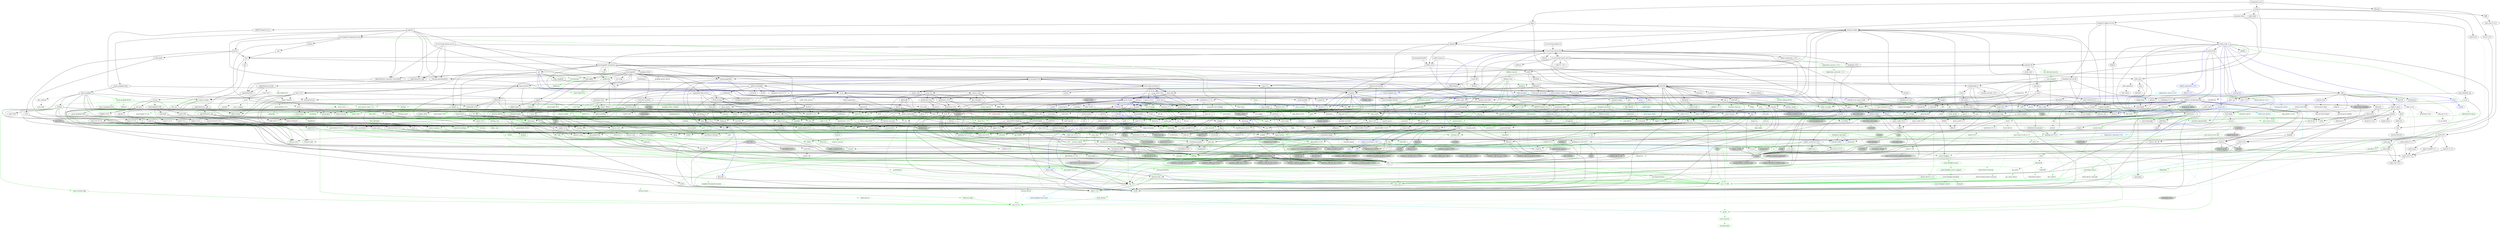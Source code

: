 digraph {
    0 [ label = "catalyst-toolbox" shape = box]
    1 [ label = "chain-addr" shape = box]
    2 [ label = "chain-core" shape = box]
    3 [ label = "chain-ser" shape = box]
    4 [ label = "chain-crypto" shape = box]
    5 [ label = "typed-bytes" shape = box]
    6 [ label = "chain-impl-mockchain" shape = box]
    7 [ label = "cardano-legacy-address" shape = box]
    8 [ label = "chain-time" shape = box]
    9 [ label = "chain-vote" shape = box]
    10 [ label = "imhamt" shape = box]
    11 [ label = "sparse-array" shape = box]
    12 [ label = "chain-storage" shape = box]
    13 [ label = "jcli" shape = box]
    14 [ label = "jormungandr-lib" shape = box]
    15 [ label = "jormungandr-automation" shape = box]
    16 [ label = "jortestkit" shape = box]
    17 [ label = "jormungandr-integration-tests" shape = box]
    18 [ label = "hersir" shape = box]
    19 [ label = "thor" shape = box]
    20 [ label = "loki" shape = box]
    21 [ label = "mjolnir" shape = box]
    22 [ label = "snapshot-lib" shape = box]
    23 [ label = "symmetric-cipher" shape = box]
    24 [ label = "vit-servicing-station-lib" shape = box]
    25 [ label = "event-db" shape = box]
    26 [ label = "vit-servicing-station-tests" shape = box]
    27 [ label = "wallet" shape = box]
    28 [ label = "chain-path-derivation" shape = box]
    29 [ label = "hdkeygen" shape = box]
    30 [ label = "chain-network" shape = box]
    31 [ label = "jormungandrwallet" shape = box]
    32 [ label = "wallet-core" shape = box]
    33 [ label = "wallet-wasm-js" shape = box]
    34 [ label = "jormungandr" shape = box]
    35 [ label = "explorer" shape = box]
    36 [ label = "settings" shape = box]
    37 [ label = "blockchain" shape = box]
    38 [ label = "vit-servicing-station-cli" shape = box]
    39 [ label = "vit-servicing-station-server" shape = box]
    40 [ label = "iapyx" shape = box]
    41 [ label = "valgrind" shape = box]
    42 [ label = "vitup" shape = box]
    43 [ label = "mainnet-lib" shape = box]
    44 [ label = "mainnet-tools" shape = box]
    45 [ label = "scheduler-service-lib" shape = box]
    46 [ label = "signals-handler" shape = box]
    47 [ label = "snapshot-trigger-service" shape = box]
    48 [ label = "voting_tools_rs" shape = box]
    49 [ label = "integration-tests" shape = box]
    50 [ label = "assert_cmd" ]
    51 [ label = "assert_fs" ]
    52 [ label = "bech32 0.8.1" ]
    53 [ label = "clap 4.2.1" ]
    54 [ label = "color-eyre" ]
    55 [ label = "csv" ]
    56 [ label = "fraction" ]
    57 [ label = "futures" ]
    58 [ label = "gag" ]
    59 [ label = "governor" ]
    60 [ label = "graphql_client" ]
    61 [ label = "hex" ]
    62 [ label = "image" ]
    63 [ label = "itertools" color = darkgreen]
    64 [ label = "once_cell" color = darkgreen]
    65 [ label = "predicates 2.1.5" ]
    66 [ label = "proptest" ]
    67 [ label = "qrcode" ]
    68 [ label = "quircs" ]
    69 [ label = "rand 0.8.5" color = darkgreen]
    70 [ label = "rand_chacha 0.3.1" color = darkgreen]
    71 [ label = "rayon" ]
    72 [ label = "regex" color = darkgreen]
    73 [ label = "reqwest" ]
    74 [ label = "rust_decimal" color = darkgreen]
    75 [ label = "rust_decimal_macros" color = green3]
    76 [ label = "serde" color = darkgreen]
    77 [ label = "serde_json" color = darkgreen]
    78 [ label = "serde_test" ]
    79 [ label = "serde_yaml" ]
    80 [ label = "sscanf" ]
    81 [ label = "test-strategy" color = green3]
    82 [ label = "thiserror" color = darkgreen]
    83 [ label = "time 0.3.20" color = darkgreen]
    84 [ label = "tokio" color = darkgreen]
    85 [ label = "tracing" color = darkgreen]
    86 [ label = "tracing-subscriber" ]
    87 [ label = "url" color = darkgreen]
    88 [ label = "versionisator" color = green3]
    89 [ label = "cryptoxide 0.4.4" ]
    90 [ label = "quickcheck" ]
    91 [ label = "curve25519-dalek-ng" ]
    92 [ label = "ed25519-bip32 0.4.1" ]
    93 [ label = "ed25519-dalek" ]
    94 [ label = "generic-array" color = darkgreen]
    95 [ label = "rand_core 0.6.4" color = darkgreen]
    96 [ label = "sha2 0.10.6" color = darkgreen]
    97 [ label = "smoke" color = blue]
    98 [ label = "lazy_static" color = darkgreen]
    99 [ label = "quickcheck_macros" color = green3]
    100 [ label = "strum" ]
    101 [ label = "strum_macros" color = green3]
    102 [ label = "tempfile" color = darkgreen]
    103 [ label = "cbor_event" ]
    104 [ label = "cfg-if 1.0.0" color = darkgreen]
    105 [ label = "const_format" ]
    106 [ label = "criterion" ]
    107 [ label = "rustc_version" color = green3]
    108 [ label = "trybuild" color = blue]
    109 [ label = "data-pile" ]
    110 [ label = "sled" ]
    111 [ label = "base64 0.13.1" ]
    112 [ label = "bincode" ]
    113 [ label = "bytes" color = darkgreen]
    114 [ label = "clap_complete" ]
    115 [ label = "gtmpl" ]
    116 [ label = "rand 0.7.3" ]
    117 [ label = "rpassword" ]
    118 [ label = "serde_derive" color = green3]
    119 [ label = "http" ]
    120 [ label = "humantime" ]
    121 [ label = "parity-multiaddr" ]
    122 [ label = "serde_with" ]
    123 [ label = "bytesize" ]
    124 [ label = "custom_debug" ]
    125 [ label = "flate2" ]
    126 [ label = "fs_extra" ]
    127 [ label = "json" ]
    128 [ label = "keynesis" ]
    129 [ label = "log" color = darkgreen]
    130 [ label = "netstat2" ]
    131 [ label = "os_info" ]
    132 [ label = "poldercast" ]
    133 [ label = "prost 0.9.0" color = darkgreen]
    134 [ label = "semver" color = darkgreen]
    135 [ label = "sysinfo" ]
    136 [ label = "tar" ]
    137 [ label = "tokio-stream" ]
    138 [ label = "tonic 0.6.2" ]
    139 [ label = "tonic-build 0.6.2" color = green3]
    140 [ label = "warp" ]
    141 [ label = "zip" ]
    142 [ label = "console" ]
    143 [ label = "dialoguer" ]
    144 [ label = "indicatif" ]
    145 [ label = "sha-1" ]
    146 [ label = "sha2 0.9.9" ]
    147 [ label = "bech32 0.7.3" ]
    148 [ label = "rstest" color = green3]
    149 [ label = "yaml-rust" ]
    150 [ label = "ctrlc" ]
    151 [ label = "slave-pool" ]
    152 [ label = "cocoon" ]
    153 [ label = "dirs" ]
    154 [ label = "zeroize" ]
    155 [ label = "async-trait" color = green3]
    156 [ label = "diesel 1.4.8" color = darkgreen]
    157 [ label = "diesel_migrations 1.4.0" ]
    158 [ label = "dotenv" ]
    159 [ label = "http-zipkin" ]
    160 [ label = "notify" ]
    161 [ label = "pretty_assertions 1.3.0" color = blue]
    162 [ label = "r2d2" color = darkgreen]
    163 [ label = "simplelog 0.8.0" ]
    164 [ label = "tracing-futures" ]
    165 [ label = "bb8" ]
    166 [ label = "bb8-postgres" ]
    167 [ label = "dotenvy" ]
    168 [ label = "tokio-postgres" color = darkgreen]
    169 [ label = "cfg-if 0.1.10" ]
    170 [ label = "chrono" color = darkgreen]
    171 [ label = "dyn-clone" color = darkgreen]
    172 [ label = "fake" ]
    173 [ label = "hyper" ]
    174 [ label = "postgres" color = darkgreen]
    175 [ label = "pretty_assertions 0.6.1" ]
    176 [ label = "rand_core 0.5.1" ]
    177 [ label = "refinery" ]
    178 [ label = "hashlink" ]
    179 [ label = "paste" color = blue]
    180 [ label = "http-body" ]
    181 [ label = "pin-project" ]
    182 [ label = "clear_on_drop" ]
    183 [ label = "console_error_panic_hook" ]
    184 [ label = "getrandom 0.2.8" color = darkgreen]
    185 [ label = "js-sys" color = darkgreen]
    186 [ label = "wasm-bindgen" color = darkgreen]
    187 [ label = "wasm-bindgen-test" color = blue]
    188 [ label = "web-sys" ]
    189 [ label = "arc-swap" ]
    190 [ label = "jsonrpsee-core" ]
    191 [ label = "jsonrpsee-http-server" ]
    192 [ label = "libc" color = darkgreen]
    193 [ label = "linked-hash-map" ]
    194 [ label = "local-ip-address" ]
    195 [ label = "lru" ]
    196 [ label = "nix 0.25.1" style = filled, fillcolor = lightgrey]
    197 [ label = "opentelemetry" ]
    198 [ label = "opentelemetry-otlp" ]
    199 [ label = "opentelemetry-semantic-conventions" ]
    200 [ label = "tokio-util 0.6.10" ]
    201 [ label = "tracing-appender" ]
    202 [ label = "tracing-opentelemetry" ]
    203 [ label = "trust-dns-resolver" ]
    204 [ label = "anyhow" color = darkgreen]
    205 [ label = "async-graphql" ]
    206 [ label = "async-graphql-warp" ]
    207 [ label = "futures-channel" color = darkgreen]
    208 [ label = "futures-util" color = darkgreen]
    209 [ label = "ed25519-bip32 0.3.2" ]
    210 [ label = "prettytable-rs" ]
    211 [ label = "warp-reverse-proxy" ]
    212 [ label = "diffy" ]
    213 [ label = "glob" ]
    214 [ label = "path-slash" ]
    215 [ label = "rustls" ]
    216 [ label = "rustls-pemfile" ]
    217 [ label = "tempdir" ]
    218 [ label = "tokio-rustls" ]
    219 [ label = "uuid 0.8.2" ]
    220 [ label = "walkdir" color = darkgreen]
    221 [ label = "cardano-serialization-lib" ]
    222 [ label = "pharos" ]
    223 [ label = "job_scheduler_ng" ]
    224 [ label = "num-traits" color = darkgreen]
    225 [ label = "uuid 1.3.0" ]
    226 [ label = "bigdecimal" ]
    227 [ label = "blake2" ]
    228 [ label = "bytekind" ]
    229 [ label = "cddl" ]
    230 [ label = "ciborium" ]
    231 [ label = "dashmap" ]
    232 [ label = "diesel 2.0.3" ]
    233 [ label = "diesel-derive-enum" color = green3]
    234 [ label = "diesel_migrations 2.0.0" color = blue]
    235 [ label = "insta" color = blue]
    236 [ label = "microtype" ]
    237 [ label = "nonempty" ]
    238 [ label = "rand 0.6.5" ]
    239 [ label = "rand_core 0.4.2" ]
    240 [ label = "scheduled-thread-pool" color = darkgreen]
    241 [ label = "serial_test" color = blue]
    242 [ label = "tracing-test" color = blue]
    243 [ label = "validity" ]
    244 [ label = "base64 0.21.0" color = darkgreen]
    245 [ label = "libmath" ]
    246 [ label = "rand_chacha 0.2.2" ]
    247 [ label = "anstyle" ]
    248 [ label = "bstr" ]
    249 [ label = "doc-comment" ]
    250 [ label = "predicates 3.0.2" ]
    251 [ label = "predicates-core" ]
    252 [ label = "predicates-tree" ]
    253 [ label = "wait-timeout" ]
    254 [ label = "globwalk" ]
    255 [ label = "clap_builder" ]
    256 [ label = "clap_derive 4.2.0" color = green3, style = dashed]
    257 [ label = "backtrace" ]
    258 [ label = "color-spantrace" style = dashed]
    259 [ label = "eyre" ]
    260 [ label = "indenter" ]
    261 [ label = "owo-colors" ]
    262 [ label = "tracing-error" style = dashed]
    263 [ label = "csv-core" ]
    264 [ label = "itoa" color = darkgreen]
    265 [ label = "ryu" color = darkgreen]
    266 [ label = "num" ]
    267 [ label = "futures-core" color = darkgreen]
    268 [ label = "futures-executor" ]
    269 [ label = "futures-io" color = darkgreen]
    270 [ label = "futures-sink" color = darkgreen]
    271 [ label = "futures-task" color = darkgreen]
    272 [ label = "filedescriptor" ]
    273 [ label = "futures-timer" style = dashed]
    274 [ label = "no-std-compat" ]
    275 [ label = "nonzero_ext" ]
    276 [ label = "parking_lot 0.12.1" color = darkgreen]
    277 [ label = "smallvec" color = darkgreen]
    278 [ label = "graphql_query_derive" color = green3, style = dashed]
    279 [ label = "bytemuck" ]
    280 [ label = "byteorder" color = darkgreen]
    281 [ label = "color_quant" ]
    282 [ label = "gif" style = dashed]
    283 [ label = "jpeg-decoder" style = dashed]
    284 [ label = "num-iter" ]
    285 [ label = "num-rational 0.3.2" ]
    286 [ label = "png" style = dashed]
    287 [ label = "scoped_threadpool" style = dashed]
    288 [ label = "tiff" style = dashed]
    289 [ label = "either" color = darkgreen]
    290 [ label = "difflib" style = dashed]
    291 [ label = "float-cmp" style = dashed]
    292 [ label = "normalize-line-endings" style = dashed]
    293 [ label = "bit-set" style = dashed]
    294 [ label = "bitflags" color = darkgreen]
    295 [ label = "quick-error 2.0.1" style = dashed]
    296 [ label = "rand_xorshift 0.3.0" ]
    297 [ label = "regex-syntax" color = darkgreen]
    298 [ label = "rusty-fork" style = dashed]
    299 [ label = "unarray" ]
    300 [ label = "checked_int_cast" ]
    301 [ label = "num-derive" color = green3]
    302 [ label = "ppv-lite86" color = darkgreen]
    303 [ label = "rayon-core" ]
    304 [ label = "aho-corasick" color = darkgreen]
    305 [ label = "memchr" color = darkgreen]
    306 [ label = "encoding_rs" ]
    307 [ label = "h2" ]
    308 [ label = "hyper-rustls" style = "dashed,filled", fillcolor = lightgrey]
    309 [ label = "ipnet" ]
    310 [ label = "mime" ]
    311 [ label = "percent-encoding" color = darkgreen]
    312 [ label = "pin-project-lite" color = darkgreen]
    313 [ label = "serde_urlencoded" ]
    314 [ label = "tower-service" ]
    315 [ label = "wasm-bindgen-futures" ]
    316 [ label = "webpki-roots" style = "dashed,filled", fillcolor = lightgrey]
    317 [ label = "winreg" style = filled, fillcolor = lightgrey]
    318 [ label = "arrayvec 0.7.2" color = darkgreen]
    319 [ label = "borsh" color = darkgreen, style = dashed]
    320 [ label = "bytecheck" color = darkgreen, style = dashed]
    321 [ label = "rkyv" color = darkgreen, style = dashed]
    322 [ label = "quote" color = green3]
    323 [ label = "indexmap" color = darkgreen]
    324 [ label = "sscanf_macro" color = green3]
    325 [ label = "proc-macro2" color = green3]
    326 [ label = "structmeta" color = green3]
    327 [ label = "syn 1.0.109" color = green3]
    328 [ label = "thiserror-impl" color = green3]
    329 [ label = "num_threads" color = darkgreen, style = "dashed,filled", fillcolor = lightgrey]
    330 [ label = "time-core" color = darkgreen]
    331 [ label = "time-macros" color = green3, style = dashed]
    332 [ label = "autocfg 1.1.0" color = green3]
    333 [ label = "mio" color = darkgreen]
    334 [ label = "num_cpus" color = darkgreen]
    335 [ label = "signal-hook-registry" color = darkgreen, style = "dashed,filled", fillcolor = lightgrey]
    336 [ label = "socket2 0.4.9" color = darkgreen, style = dashed]
    337 [ label = "tokio-macros" color = green3, style = dashed]
    338 [ label = "windows-sys 0.45.0" color = darkgreen, style = filled, fillcolor = lightgrey]
    339 [ label = "tracing-attributes" color = green3, style = dashed]
    340 [ label = "tracing-core" color = darkgreen]
    341 [ label = "matchers" style = dashed]
    342 [ label = "nu-ansi-term" style = dashed]
    343 [ label = "sharded-slab" style = dashed]
    344 [ label = "thread_local" ]
    345 [ label = "tracing-log" style = dashed]
    346 [ label = "tracing-serde" style = dashed]
    347 [ label = "form_urlencoded" color = darkgreen]
    348 [ label = "idna 0.3.0" color = darkgreen]
    349 [ label = "platforms" color = green3]
    350 [ label = "env_logger" style = dashed]
    351 [ label = "digest 0.9.0" ]
    352 [ label = "subtle-ng" ]
    353 [ label = "curve25519-dalek" ]
    354 [ label = "ed25519" ]
    355 [ label = "typenum" color = darkgreen]
    356 [ label = "version_check" color = green3]
    357 [ label = "cpufeatures" color = darkgreen, style = filled, fillcolor = lightgrey]
    358 [ label = "digest 0.10.6" color = darkgreen]
    359 [ label = "heck 0.4.1" color = green3]
    360 [ label = "rustversion" color = red]
    361 [ label = "fastrand" color = darkgreen]
    362 [ label = "redox_syscall 0.3.5" color = darkgreen, style = filled, fillcolor = lightgrey]
    363 [ label = "rustix" color = darkgreen, style = filled, fillcolor = lightgrey]
    364 [ label = "const_format_proc_macros" color = green3]
    365 [ label = "atty" ]
    366 [ label = "cast" ]
    367 [ label = "clap 2.34.0" ]
    368 [ label = "criterion-plot" ]
    369 [ label = "oorandom" ]
    370 [ label = "plotters" ]
    371 [ label = "serde_cbor" ]
    372 [ label = "tinytemplate" ]
    373 [ label = "basic-toml" color = blue]
    374 [ label = "termcolor" color = darkgreen]
    375 [ label = "memmap2" ]
    376 [ label = "crc32fast" ]
    377 [ label = "crossbeam-epoch" ]
    378 [ label = "crossbeam-utils" ]
    379 [ label = "fs2" style = filled, fillcolor = lightgrey]
    380 [ label = "fxhash" ]
    381 [ label = "parking_lot 0.11.2" ]
    382 [ label = "gtmpl_value" ]
    383 [ label = "getrandom 0.1.16" style = dashed]
    384 [ label = "rand_hc 0.2.0" style = filled, fillcolor = lightgrey]
    385 [ label = "winapi" color = darkgreen, style = filled, fillcolor = lightgrey]
    386 [ label = "syn 2.0.13" color = green3]
    387 [ label = "fnv" color = darkgreen]
    388 [ label = "arrayref" ]
    389 [ label = "bs58" ]
    390 [ label = "data-encoding" ]
    391 [ label = "multihash" ]
    392 [ label = "static_assertions" ]
    393 [ label = "unsigned-varint 0.7.1" ]
    394 [ label = "serde_with_macros" color = green3, style = dashed]
    395 [ label = "custom_debug_derive" color = green3]
    396 [ label = "miniz_oxide 0.6.2" ]
    397 [ label = "cryptoxide 0.3.6" ]
    398 [ label = "prost-derive 0.9.0" color = green3, style = dashed]
    399 [ label = "core-foundation-sys" color = darkgreen, style = filled, fillcolor = lightgrey]
    400 [ label = "ntapi" style = filled, fillcolor = lightgrey]
    401 [ label = "filetime" ]
    402 [ label = "xattr" style = "dashed,filled", fillcolor = lightgrey]
    403 [ label = "tokio-util 0.7.7" color = darkgreen]
    404 [ label = "async-stream" ]
    405 [ label = "hyper-timeout" style = dashed]
    406 [ label = "tower" style = dashed]
    407 [ label = "tower-layer" ]
    408 [ label = "prost-build 0.9.0" color = green3, style = dashed]
    409 [ label = "headers" ]
    410 [ label = "mime_guess" ]
    411 [ label = "multiparty" style = dashed]
    412 [ label = "scoped-tls" ]
    413 [ label = "tokio-tungstenite" style = dashed]
    414 [ label = "aes" style = dashed]
    415 [ label = "bzip2" style = dashed]
    416 [ label = "constant_time_eq" style = dashed]
    417 [ label = "hmac 0.12.1" color = darkgreen]
    418 [ label = "pbkdf2 0.11.0" style = dashed]
    419 [ label = "sha1" ]
    420 [ label = "zstd" style = dashed]
    421 [ label = "encode_unicode 0.3.6" style = filled, fillcolor = lightgrey]
    422 [ label = "unicode-width" color = darkgreen]
    423 [ label = "windows-sys 0.42.0" style = filled, fillcolor = lightgrey]
    424 [ label = "shell-words" ]
    425 [ label = "number_prefix" ]
    426 [ label = "block-buffer 0.9.0" ]
    427 [ label = "opaque-debug" ]
    428 [ label = "nix 0.26.2" style = filled, fillcolor = lightgrey]
    429 [ label = "crossbeam-channel" ]
    430 [ label = "aes-gcm" ]
    431 [ label = "chacha20poly1305" ]
    432 [ label = "hmac 0.11.0" ]
    433 [ label = "pbkdf2 0.9.0" ]
    434 [ label = "dirs-sys" ]
    435 [ label = "zeroize_derive" color = green3, style = dashed]
    436 [ label = "diesel_derives 1.4.1" color = green3]
    437 [ label = "pq-sys" color = darkgreen, style = dashed]
    438 [ label = "migrations_internals 1.4.1" color = darkgreen]
    439 [ label = "migrations_macros 1.4.2" color = green3]
    440 [ label = "zipkin" ]
    441 [ label = "fsevent-sys" style = "dashed,filled", fillcolor = lightgrey]
    442 [ label = "inotify" style = filled, fillcolor = lightgrey]
    443 [ label = "kqueue" style = filled, fillcolor = lightgrey]
    444 [ label = "ctor" color = green3, style = filled, fillcolor = lightgrey]
    445 [ label = "diff" color = blue]
    446 [ label = "output_vt100" style = filled, fillcolor = lightgrey]
    447 [ label = "yansi" color = blue]
    448 [ label = "fallible-iterator" color = darkgreen]
    449 [ label = "phf" color = darkgreen]
    450 [ label = "postgres-protocol" color = darkgreen]
    451 [ label = "postgres-types" color = darkgreen]
    452 [ label = "socket2 0.5.1" color = darkgreen]
    453 [ label = "iana-time-zone" color = darkgreen, style = "dashed,filled", fillcolor = lightgrey]
    454 [ label = "num-integer" color = darkgreen]
    455 [ label = "time 0.1.45" color = darkgreen, style = dashed]
    456 [ label = "httparse" ]
    457 [ label = "httpdate" ]
    458 [ label = "want" ]
    459 [ label = "ansi_term 0.11.0" ]
    460 [ label = "difference" ]
    461 [ label = "refinery-core" color = darkgreen]
    462 [ label = "refinery-macros" color = green3]
    463 [ label = "hashbrown 0.12.3" color = darkgreen]
    464 [ label = "paste-impl" color = turquoise3]
    465 [ label = "proc-macro-hack" color = turquoise3]
    466 [ label = "pin-project-internal" color = green3]
    467 [ label = "cc" color = green3]
    468 [ label = "wasi 0.11.0+wasi-snapshot-preview1" color = darkgreen, style = filled, fillcolor = lightgrey]
    469 [ label = "wasm-bindgen-macro" color = green3]
    470 [ label = "wasm-bindgen-test-macro" color = turquoise3]
    471 [ label = "beef" ]
    472 [ label = "jsonrpsee-types" ]
    473 [ label = "rustc-hash" style = dashed]
    474 [ label = "globset" ]
    475 [ label = "unicase" color = darkgreen]
    476 [ label = "neli" style = filled, fillcolor = lightgrey]
    477 [ label = "memoffset 0.6.5" style = "dashed,filled", fillcolor = lightgrey]
    478 [ label = "pin-utils" color = darkgreen]
    479 [ label = "opentelemetry_api" ]
    480 [ label = "opentelemetry_sdk" ]
    481 [ label = "opentelemetry-proto" ]
    482 [ label = "prost 0.11.8" color = darkgreen, style = dashed]
    483 [ label = "tonic 0.8.3" style = dashed]
    484 [ label = "slab" color = darkgreen]
    485 [ label = "ipconfig" style = "dashed,filled", fillcolor = lightgrey]
    486 [ label = "lru-cache" ]
    487 [ label = "resolv-conf" style = dashed]
    488 [ label = "trust-dns-proto" ]
    489 [ label = "async-graphql-derive" color = green3]
    490 [ label = "async-graphql-parser" color = darkgreen]
    491 [ label = "async-graphql-value" color = darkgreen]
    492 [ label = "fast_chemail" style = dashed]
    493 [ label = "multer" ]
    494 [ label = "futures-macro" color = green3, style = dashed]
    495 [ label = "encode_unicode 1.0.0" ]
    496 [ label = "is-terminal" ]
    497 [ label = "term" ]
    498 [ label = "ansi_term 0.12.1" ]
    499 [ label = "ring" ]
    500 [ label = "sct" ]
    501 [ label = "webpki" ]
    502 [ label = "rand 0.4.6" ]
    503 [ label = "remove_dir_all" ]
    504 [ label = "same-file" color = darkgreen]
    505 [ label = "winapi-util" color = darkgreen, style = filled, fillcolor = lightgrey]
    506 [ label = "noop_proc_macro" color = green3, style = filled, fillcolor = lightgrey]
    507 [ label = "num-bigint" ]
    508 [ label = "rand_os" ]
    509 [ label = "schemars" color = darkgreen]
    510 [ label = "serde-wasm-bindgen" style = filled, fillcolor = lightgrey]
    511 [ label = "cron" ]
    512 [ label = "libm" color = darkgreen, style = dashed]
    513 [ label = "abnf_to_pest" ]
    514 [ label = "base16" ]
    515 [ label = "base64-url" style = dashed]
    516 [ label = "clap 3.2.23" style = dashed]
    517 [ label = "codespan-reporting" color = darkgreen]
    518 [ label = "crossterm" style = "dashed,filled", fillcolor = lightgrey]
    519 [ label = "displaydoc" color = green3]
    520 [ label = "hexf-parse" ]
    521 [ label = "lexical-core" ]
    522 [ label = "pest_meta" ]
    523 [ label = "pest_vm" ]
    524 [ label = "simplelog 0.11.2" ]
    525 [ label = "uriparse" style = dashed]
    526 [ label = "ciborium-io" ]
    527 [ label = "ciborium-ll" ]
    528 [ label = "lock_api" color = darkgreen]
    529 [ label = "parking_lot_core 0.9.7" color = darkgreen]
    530 [ label = "diesel_derives 2.0.2" color = green3]
    531 [ label = "migrations_internals 2.0.0" color = steelblue]
    532 [ label = "migrations_macros 2.0.0" color = turquoise3]
    533 [ label = "similar" color = blue]
    534 [ label = "microtype-macro" color = green3]
    535 [ label = "secrecy" style = dashed]
    536 [ label = "autocfg 0.1.8" color = green3]
    537 [ label = "rand_chacha 0.1.1" ]
    538 [ label = "rand_hc 0.1.0" ]
    539 [ label = "rand_isaac" ]
    540 [ label = "rand_jitter" ]
    541 [ label = "rand_pcg" ]
    542 [ label = "rand_xorshift 0.1.1" ]
    543 [ label = "serial_test_derive" color = turquoise3]
    544 [ label = "tracing-test-macro" color = turquoise3]
    545 [ label = "rand 0.3.23" ]
    546 [ label = "regex-automata" style = dashed]
    547 [ label = "termtree" ]
    548 [ label = "ignore" ]
    549 [ label = "anstream" style = dashed]
    550 [ label = "clap_lex 0.4.1" ]
    551 [ label = "strsim" color = darkgreen, style = dashed]
    552 [ label = "addr2line" ]
    553 [ label = "object" ]
    554 [ label = "rustc-demangle" ]
    555 [ label = "num-complex" ]
    556 [ label = "num-rational 0.4.1" ]
    557 [ label = "graphql_client_codegen" color = green3, style = dashed]
    558 [ label = "weezl" style = dashed]
    559 [ label = "deflate" style = dashed]
    560 [ label = "miniz_oxide 0.3.7" style = dashed]
    561 [ label = "miniz_oxide 0.4.4" style = dashed]
    562 [ label = "bit-vec" style = dashed]
    563 [ label = "quick-error 1.2.3" style = dashed]
    564 [ label = "crossbeam-deque" ]
    565 [ label = "borsh-derive" color = green3, style = dashed]
    566 [ label = "hashbrown 0.13.2" color = darkgreen, style = dashed]
    567 [ label = "bytecheck_derive" color = green3, style = dashed]
    568 [ label = "ptr_meta" color = darkgreen, style = dashed]
    569 [ label = "simdutf8" color = darkgreen, style = dashed]
    570 [ label = "rend" color = darkgreen, style = dashed]
    571 [ label = "rkyv_derive" color = green3, style = dashed]
    572 [ label = "seahash" color = darkgreen, style = dashed]
    573 [ label = "unicode-ident" color = green3]
    574 [ label = "structmeta-derive" color = green3]
    575 [ label = "hermit-abi 0.2.6" color = darkgreen, style = filled, fillcolor = lightgrey]
    576 [ label = "windows-targets 0.42.2" color = darkgreen, style = filled, fillcolor = lightgrey]
    577 [ label = "valuable" color = darkgreen, style = "dashed,filled", fillcolor = lightgrey]
    578 [ label = "overload" style = dashed]
    579 [ label = "unicode-bidi" color = darkgreen]
    580 [ label = "unicode-normalization" color = darkgreen]
    581 [ label = "subtle" color = darkgreen]
    582 [ label = "signature" ]
    583 [ label = "block-buffer 0.10.4" color = darkgreen, style = dashed]
    584 [ label = "crypto-common" color = darkgreen]
    585 [ label = "instant" color = darkgreen]
    586 [ label = "errno" color = darkgreen, style = filled, fillcolor = lightgrey]
    587 [ label = "io-lifetimes" color = darkgreen]
    588 [ label = "linux-raw-sys" color = darkgreen, style = filled, fillcolor = lightgrey]
    589 [ label = "unicode-xid" color = green3]
    590 [ label = "hermit-abi 0.1.19" style = filled, fillcolor = lightgrey]
    591 [ label = "textwrap 0.11.0" ]
    592 [ label = "plotters-backend" ]
    593 [ label = "plotters-svg" style = dashed]
    594 [ label = "half" ]
    595 [ label = "memoffset 0.8.0" ]
    596 [ label = "scopeguard" color = darkgreen]
    597 [ label = "parking_lot_core 0.8.6" ]
    598 [ label = "wasi 0.9.0+wasi-snapshot-preview1" style = "dashed,filled", fillcolor = lightgrey]
    599 [ label = "winapi-i686-pc-windows-gnu" color = darkgreen, style = filled, fillcolor = lightgrey]
    600 [ label = "winapi-x86_64-pc-windows-gnu" color = darkgreen, style = filled, fillcolor = lightgrey]
    601 [ label = "multihash-derive" color = green3, style = dashed]
    602 [ label = "unsigned-varint 0.5.1" ]
    603 [ label = "darling" color = green3]
    604 [ label = "synstructure" color = green3]
    605 [ label = "adler" ]
    606 [ label = "redox_syscall 0.2.16" color = darkgreen, style = filled, fillcolor = lightgrey]
    607 [ label = "async-stream-impl" color = green3]
    608 [ label = "tokio-io-timeout" style = dashed]
    609 [ label = "heck 0.3.3" color = green3, style = dashed]
    610 [ label = "multimap" color = green3, style = dashed]
    611 [ label = "petgraph" color = green3, style = dashed]
    612 [ label = "prost-types 0.9.0" color = green3, style = dashed]
    613 [ label = "which" color = green3, style = dashed]
    614 [ label = "headers-core" ]
    615 [ label = "try-lock" ]
    616 [ label = "tungstenite" style = dashed]
    617 [ label = "cipher 0.3.0" ]
    618 [ label = "bzip2-sys" style = dashed]
    619 [ label = "password-hash" style = dashed]
    620 [ label = "zstd-safe" style = dashed]
    621 [ label = "windows_aarch64_gnullvm 0.42.2" color = darkgreen, style = filled, fillcolor = lightgrey]
    622 [ label = "windows_aarch64_msvc 0.42.2" color = darkgreen, style = filled, fillcolor = lightgrey]
    623 [ label = "windows_i686_gnu 0.42.2" color = darkgreen, style = filled, fillcolor = lightgrey]
    624 [ label = "windows_i686_msvc 0.42.2" color = darkgreen, style = filled, fillcolor = lightgrey]
    625 [ label = "windows_x86_64_gnu 0.42.2" color = darkgreen, style = filled, fillcolor = lightgrey]
    626 [ label = "windows_x86_64_gnullvm 0.42.2" color = darkgreen, style = filled, fillcolor = lightgrey]
    627 [ label = "windows_x86_64_msvc 0.42.2" color = darkgreen, style = filled, fillcolor = lightgrey]
    628 [ label = "aead 0.4.3" ]
    629 [ label = "ctr" ]
    630 [ label = "ghash" ]
    631 [ label = "aead 0.5.2" ]
    632 [ label = "chacha20" ]
    633 [ label = "cipher 0.4.4" ]
    634 [ label = "poly1305" ]
    635 [ label = "crypto-mac" ]
    636 [ label = "redox_users" style = filled, fillcolor = lightgrey]
    637 [ label = "vcpkg" color = green3, style = "dashed,filled", fillcolor = lightgrey]
    638 [ label = "lazycell" ]
    639 [ label = "zipkin-types" ]
    640 [ label = "inotify-sys" style = filled, fillcolor = lightgrey]
    641 [ label = "kqueue-sys" style = filled, fillcolor = lightgrey]
    642 [ label = "phf_shared" color = darkgreen]
    643 [ label = "md-5" color = darkgreen]
    644 [ label = "stringprep" color = darkgreen]
    645 [ label = "android_system_properties" color = darkgreen, style = "dashed,filled", fillcolor = lightgrey]
    646 [ label = "iana-time-zone-haiku" color = darkgreen, style = "dashed,filled", fillcolor = lightgrey]
    647 [ label = "windows" color = darkgreen, style = "dashed,filled", fillcolor = lightgrey]
    648 [ label = "wasi 0.10.0+wasi-snapshot-preview1" color = darkgreen, style = "dashed,filled", fillcolor = lightgrey]
    649 [ label = "siphasher" color = darkgreen]
    650 [ label = "toml" color = darkgreen]
    651 [ label = "ahash 0.7.6" color = darkgreen, style = dashed]
    652 [ label = "jobserver" color = green3, style = dashed]
    653 [ label = "wasm-bindgen-macro-support" color = green3]
    654 [ label = "tonic-build 0.8.4" color = green3, style = dashed]
    655 [ label = "prost-derive 0.11.8" color = green3, style = dashed]
    656 [ label = "axum" style = dashed]
    657 [ label = "widestring" style = "dashed,filled", fillcolor = lightgrey]
    658 [ label = "hostname" style = dashed]
    659 [ label = "enum-as-inner" color = green3]
    660 [ label = "idna 0.2.3" ]
    661 [ label = "tinyvec" color = darkgreen]
    662 [ label = "Inflector" color = green3]
    663 [ label = "proc-macro-crate 1.3.1" color = green3]
    664 [ label = "pest" color = darkgreen]
    665 [ label = "ascii_utils" style = dashed]
    666 [ label = "spin 0.9.8" ]
    667 [ label = "hermit-abi 0.3.1" color = darkgreen, style = filled, fillcolor = lightgrey]
    668 [ label = "dirs-next" ]
    669 [ label = "spin 0.5.2" style = filled, fillcolor = lightgrey]
    670 [ label = "untrusted" ]
    671 [ label = "fuchsia-cprng" style = filled, fillcolor = lightgrey]
    672 [ label = "rand_core 0.3.1" ]
    673 [ label = "rdrand" style = filled, fillcolor = lightgrey]
    674 [ label = "cloudabi" style = filled, fillcolor = lightgrey]
    675 [ label = "schemars_derive" color = green3, style = dashed]
    676 [ label = "nom" ]
    677 [ label = "abnf" ]
    678 [ label = "pretty" ]
    679 [ label = "clap_derive 3.2.18" color = green3, style = dashed]
    680 [ label = "clap_lex 0.2.4" style = dashed]
    681 [ label = "textwrap 0.16.0" style = dashed]
    682 [ label = "crossterm_winapi" style = "dashed,filled", fillcolor = lightgrey]
    683 [ label = "signal-hook" style = "dashed,filled", fillcolor = lightgrey]
    684 [ label = "signal-hook-mio" style = "dashed,filled", fillcolor = lightgrey]
    685 [ label = "lexical-parse-float" style = dashed]
    686 [ label = "lexical-parse-integer" style = dashed]
    687 [ label = "lexical-util" ]
    688 [ label = "lexical-write-float" style = dashed]
    689 [ label = "lexical-write-integer" style = dashed]
    690 [ label = "proc-macro-error" color = green3]
    691 [ label = "anstyle-parse" style = dashed]
    692 [ label = "anstyle-wincon" style = "dashed,filled", fillcolor = lightgrey]
    693 [ label = "concolor-override" style = dashed]
    694 [ label = "concolor-query" style = dashed]
    695 [ label = "utf8parse" style = dashed]
    696 [ label = "gimli" ]
    697 [ label = "graphql-introspection-query" color = green3, style = dashed]
    698 [ label = "graphql-parser" color = green3, style = dashed]
    699 [ label = "adler32" style = dashed]
    700 [ label = "borsh-derive-internal" color = green3, style = dashed]
    701 [ label = "borsh-schema-derive-internal" color = green3, style = dashed]
    702 [ label = "proc-macro-crate 0.1.5" color = green3, style = dashed]
    703 [ label = "ahash 0.8.3" color = darkgreen, style = dashed]
    704 [ label = "ptr_meta_derive" color = green3, style = dashed]
    705 [ label = "errno-dragonfly" color = darkgreen, style = filled, fillcolor = lightgrey]
    706 [ label = "windows-sys 0.48.0" color = darkgreen, style = "dashed,filled", fillcolor = lightgrey]
    707 [ label = "darling_core" color = green3]
    708 [ label = "darling_macro" color = green3]
    709 [ label = "unicode-segmentation" color = darkgreen]
    710 [ label = "fixedbitset" color = green3, style = dashed]
    711 [ label = "utf-8" style = dashed]
    712 [ label = "pkg-config" color = green3, style = dashed]
    713 [ label = "base64ct" style = dashed]
    714 [ label = "zstd-sys" style = dashed]
    715 [ label = "polyval" ]
    716 [ label = "inout" ]
    717 [ label = "universal-hash 0.5.0" ]
    718 [ label = "cxx" color = darkgreen, style = "dashed,filled", fillcolor = lightgrey]
    719 [ label = "cxx-build" color = green3, style = "dashed,filled", fillcolor = lightgrey]
    720 [ label = "windows-targets 0.48.0" color = darkgreen, style = "dashed,filled", fillcolor = lightgrey]
    721 [ label = "wasm-bindgen-backend" color = green3]
    722 [ label = "wasm-bindgen-shared" color = green3]
    723 [ label = "prettyplease" color = green3, style = dashed]
    724 [ label = "prost-build 0.11.8" color = green3, style = dashed]
    725 [ label = "axum-core" style = dashed]
    726 [ label = "matchit" style = dashed]
    727 [ label = "sync_wrapper" style = dashed]
    728 [ label = "match_cfg" style = dashed]
    729 [ label = "matches" ]
    730 [ label = "tinyvec_macros" color = darkgreen, style = dashed]
    731 [ label = "toml_edit" color = green3]
    732 [ label = "ucd-trie" color = darkgreen]
    733 [ label = "dirs-sys-next" ]
    734 [ label = "serde_derive_internals" color = green3, style = dashed]
    735 [ label = "minimal-lexical" ]
    736 [ label = "abnf-core" ]
    737 [ label = "arrayvec 0.5.2" ]
    738 [ label = "typed-arena" ]
    739 [ label = "os_str_bytes" style = dashed]
    740 [ label = "proc-macro-error-attr" color = green3]
    741 [ label = "combine" color = green3, style = dashed]
    742 [ label = "ident_case" color = green3]
    743 [ label = "universal-hash 0.4.1" ]
    744 [ label = "cxxbridge-flags" color = green3, style = "dashed,filled", fillcolor = lightgrey]
    745 [ label = "cxxbridge-macro" color = green3, style = "dashed,filled", fillcolor = lightgrey]
    746 [ label = "link-cplusplus" color = darkgreen, style = "dashed,filled", fillcolor = lightgrey]
    747 [ label = "scratch" color = green3, style = "dashed,filled", fillcolor = lightgrey]
    748 [ label = "windows_aarch64_gnullvm 0.48.0" color = darkgreen, style = "dashed,filled", fillcolor = lightgrey]
    749 [ label = "windows_aarch64_msvc 0.48.0" color = darkgreen, style = "dashed,filled", fillcolor = lightgrey]
    750 [ label = "windows_i686_gnu 0.48.0" color = darkgreen, style = "dashed,filled", fillcolor = lightgrey]
    751 [ label = "windows_i686_msvc 0.48.0" color = darkgreen, style = "dashed,filled", fillcolor = lightgrey]
    752 [ label = "windows_x86_64_gnu 0.48.0" color = darkgreen, style = "dashed,filled", fillcolor = lightgrey]
    753 [ label = "windows_x86_64_gnullvm 0.48.0" color = darkgreen, style = "dashed,filled", fillcolor = lightgrey]
    754 [ label = "windows_x86_64_msvc 0.48.0" color = darkgreen, style = "dashed,filled", fillcolor = lightgrey]
    755 [ label = "bumpalo" color = green3]
    756 [ label = "prost-types 0.11.8" color = green3, style = dashed]
    757 [ label = "toml_datetime" color = green3]
    758 [ label = "winnow" color = green3]
    759 [ label = "ascii" color = green3, style = dashed]
    760 [ label = "unreachable" color = green3, style = dashed]
    761 [ label = "void" color = green3, style = dashed]
    0 -> 54 [ ]
    0 -> 58 [ ]
    0 -> 59 [ ]
    0 -> 17 [ ]
    0 -> 67 [ ]
    0 -> 68 [ ]
    0 -> 80 [ ]
    0 -> 23 [ ]
    0 -> 24 [ ]
    0 -> 27 [ ]
    1 -> 2 [ ]
    1 -> 4 [ ]
    1 -> 4 [ color = blue]
    2 -> 3 [ ]
    3 -> 82 [ ]
    4 -> 52 [ ]
    4 -> 91 [ ]
    4 -> 92 [ ]
    4 -> 93 [ ]
    4 -> 61 [ ]
    4 -> 66 [ style = dotted]
    4 -> 66 [ color = blue]
    4 -> 90 [ style = dotted]
    4 -> 90 [ color = blue]
    4 -> 71 [ ]
    4 -> 96 [ ]
    4 -> 97 [ color = blue]
    4 -> 81 [ color = green3, style = dotted]
    4 -> 81 [ color = turquoise3]
    4 -> 5 [ ]
    6 -> 7 [ ]
    6 -> 1 [ ]
    6 -> 1 [ color = blue]
    6 -> 8 [ ]
    6 -> 8 [ color = blue]
    6 -> 9 [ ]
    6 -> 10 [ ]
    6 -> 99 [ color = green3, style = dotted]
    6 -> 99 [ color = turquoise3]
    6 -> 11 [ ]
    6 -> 100 [ ]
    6 -> 85 [ ]
    7 -> 103 [ ]
    7 -> 92 [ ]
    8 -> 2 [ ]
    8 -> 66 [ style = dotted]
    8 -> 66 [ color = blue]
    8 -> 90 [ style = dotted]
    8 -> 90 [ color = blue]
    8 -> 81 [ color = green3, style = dotted]
    8 -> 81 [ color = turquoise3]
    9 -> 2 [ ]
    9 -> 4 [ ]
    9 -> 105 [ ]
    9 -> 106 [ color = blue]
    10 -> 106 [ color = blue]
    10 -> 66 [ style = dotted]
    10 -> 66 [ color = blue]
    10 -> 107 [ color = green3]
    10 -> 81 [ color = green3, style = dotted]
    10 -> 81 [ color = turquoise3]
    10 -> 82 [ ]
    10 -> 108 [ color = blue]
    11 -> 66 [ color = blue]
    11 -> 81 [ color = turquoise3]
    12 -> 106 [ style = dotted]
    12 -> 109 [ ]
    12 -> 95 [ style = dotted]
    12 -> 95 [ color = blue]
    12 -> 110 [ ]
    12 -> 102 [ style = dotted]
    12 -> 102 [ color = blue]
    12 -> 82 [ ]
    13 -> 51 [ color = blue]
    13 -> 114 [ ]
    13 -> 115 [ ]
    13 -> 14 [ ]
    13 -> 65 [ color = blue]
    13 -> 73 [ ]
    13 -> 117 [ ]
    13 -> 88 [ color = green3]
    14 -> 112 [ color = blue]
    14 -> 6 [ ]
    14 -> 6 [ color = blue]
    14 -> 119 [ ]
    14 -> 120 [ ]
    14 -> 121 [ ]
    14 -> 122 [ ]
    14 -> 79 [ color = blue]
    15 -> 50 [ ]
    15 -> 12 [ ]
    15 -> 60 [ ]
    15 -> 13 [ ]
    15 -> 16 [ ]
    15 -> 127 [ ]
    15 -> 130 [ ]
    15 -> 132 [ ]
    15 -> 138 [ ]
    15 -> 139 [ color = green3]
    15 -> 86 [ ]
    16 -> 51 [ ]
    16 -> 52 [ ]
    16 -> 123 [ ]
    16 -> 55 [ ]
    16 -> 124 [ ]
    16 -> 143 [ ]
    16 -> 126 [ ]
    16 -> 61 [ ]
    16 -> 120 [ ]
    16 -> 144 [ ]
    16 -> 131 [ ]
    16 -> 65 [ ]
    16 -> 73 [ ]
    16 -> 134 [ ]
    16 -> 79 [ ]
    16 -> 145 [ ]
    16 -> 146 [ ]
    16 -> 135 [ ]
    16 -> 136 [ ]
    16 -> 140 [ ]
    16 -> 141 [ ]
    17 -> 147 [ ]
    17 -> 18 [ ]
    17 -> 21 [ ]
    17 -> 148 [ color = green3]
    18 -> 150 [ ]
    18 -> 151 [ ]
    18 -> 19 [ ]
    19 -> 152 [ ]
    19 -> 153 [ ]
    19 -> 15 [ ]
    20 -> 19 [ ]
    21 -> 20 [ ]
    22 -> 56 [ ]
    22 -> 14 [ ]
    22 -> 73 [ ]
    22 -> 75 [ color = green3]
    22 -> 78 [ style = dotted]
    22 -> 78 [ color = blue]
    23 -> 89 [ ]
    23 -> 69 [ ]
    23 -> 82 [ ]
    23 -> 154 [ ]
    24 -> 157 [ ]
    24 -> 158 [ ]
    24 -> 25 [ ]
    24 -> 159 [ ]
    24 -> 160 [ ]
    24 -> 161 [ color = blue]
    24 -> 163 [ ]
    24 -> 164 [ ]
    24 -> 86 [ ]
    24 -> 26 [ color = blue]
    25 -> 166 [ ]
    25 -> 167 [ ]
    26 -> 50 [ ]
    26 -> 169 [ ]
    26 -> 53 [ ]
    26 -> 171 [ ]
    26 -> 172 [ ]
    26 -> 16 [ ]
    26 -> 175 [ ]
    26 -> 177 [ ]
    26 -> 22 [ ]
    26 -> 24 [ ]
    27 -> 178 [ ]
    27 -> 29 [ ]
    27 -> 14 [ ]
    28 -> 179 [ color = blue]
    28 -> 90 [ color = blue]
    28 -> 99 [ color = turquoise3]
    28 -> 82 [ ]
    29 -> 7 [ ]
    29 -> 1 [ ]
    29 -> 28 [ ]
    30 -> 4 [ ]
    30 -> 57 [ ]
    30 -> 82 [ ]
    30 -> 138 [ ]
    30 -> 139 [ color = green3]
    31 -> 32 [ ]
    32 -> 147 [ ]
    32 -> 23 [ ]
    32 -> 27 [ ]
    33 -> 182 [ ]
    33 -> 32 [ ]
    33 -> 187 [ color = blue]
    34 -> 189 [ ]
    34 -> 30 [ ]
    34 -> 12 [ ]
    34 -> 53 [ ]
    34 -> 159 [ ]
    34 -> 14 [ ]
    34 -> 191 [ ]
    34 -> 194 [ ]
    34 -> 196 [ arrowType = empty, fillcolor = lightgrey]
    34 -> 198 [ ]
    34 -> 199 [ ]
    34 -> 132 [ ]
    34 -> 73 [ ]
    34 -> 201 [ ]
    34 -> 202 [ ]
    34 -> 203 [ ]
    34 -> 88 [ color = green3]
    34 -> 140 [ ]
    35 -> 206 [ ]
    35 -> 30 [ ]
    35 -> 159 [ ]
    35 -> 17 [ ]
    35 -> 198 [ ]
    35 -> 199 [ ]
    35 -> 201 [ ]
    35 -> 202 [ ]
    36 -> 110 [ ]
    36 -> 82 [ ]
    37 -> 6 [ ]
    37 -> 195 [ ]
    38 -> 24 [ ]
    39 -> 198 [ ]
    39 -> 199 [ ]
    39 -> 201 [ ]
    39 -> 202 [ ]
    39 -> 24 [ ]
    40 -> 0 [ ]
    40 -> 209 [ ]
    40 -> 210 [ ]
    40 -> 41 [ ]
    41 -> 15 [ ]
    41 -> 24 [ ]
    41 -> 32 [ ]
    41 -> 211 [ ]
    42 -> 212 [ ]
    42 -> 44 [ ]
    42 -> 214 [ ]
    42 -> 201 [ ]
    42 -> 219 [ ]
    42 -> 41 [ ]
    43 -> 221 [ ]
    43 -> 222 [ ]
    43 -> 22 [ ]
    43 -> 217 [ ]
    43 -> 19 [ ]
    44 -> 223 [ ]
    44 -> 210 [ ]
    44 -> 47 [ ]
    45 -> 170 [ ]
    45 -> 53 [ ]
    45 -> 57 [ ]
    45 -> 16 [ ]
    45 -> 225 [ ]
    46 -> 57 [ ]
    46 -> 84 [ ]
    47 -> 0 [ ]
    47 -> 45 [ ]
    47 -> 46 [ ]
    47 -> 48 [ ]
    48 -> 227 [ ]
    48 -> 228 [ ]
    48 -> 229 [ ]
    48 -> 54 [ ]
    48 -> 233 [ color = green3]
    48 -> 234 [ color = blue]
    48 -> 235 [ color = blue]
    48 -> 43 [ ]
    48 -> 236 [ ]
    48 -> 237 [ ]
    48 -> 238 [ ]
    48 -> 241 [ color = blue]
    48 -> 242 [ color = blue]
    48 -> 243 [ ]
    49 -> 40 [ ]
    49 -> 245 [ ]
    49 -> 42 [ ]
    50 -> 248 [ ]
    50 -> 249 [ ]
    50 -> 250 [ ]
    50 -> 252 [ ]
    50 -> 253 [ ]
    51 -> 249 [ ]
    51 -> 254 [ ]
    51 -> 250 [ ]
    51 -> 252 [ ]
    51 -> 102 [ ]
    53 -> 255 [ ]
    53 -> 256 [ color = green3, style = dotted]
    53 -> 64 [ style = dotted]
    54 -> 257 [ ]
    54 -> 258 [ style = dotted]
    54 -> 259 [ ]
    55 -> 263 [ ]
    55 -> 264 [ ]
    55 -> 265 [ ]
    55 -> 76 [ ]
    56 -> 98 [ style = dotted]
    56 -> 266 [ ]
    57 -> 268 [ style = dotted]
    58 -> 272 [ ]
    58 -> 102 [ ]
    59 -> 57 [ style = dotted]
    59 -> 273 [ style = dotted]
    59 -> 274 [ ]
    59 -> 275 [ ]
    59 -> 276 [ ]
    59 -> 69 [ style = dotted]
    60 -> 278 [ color = green3, style = dotted]
    62 -> 279 [ ]
    62 -> 282 [ style = dotted]
    62 -> 284 [ ]
    62 -> 285 [ ]
    62 -> 286 [ style = dotted]
    62 -> 287 [ style = dotted]
    62 -> 288 [ style = dotted]
    63 -> 289 [ color = darkgreen]
    65 -> 290 [ style = dotted]
    65 -> 291 [ style = dotted]
    65 -> 63 [ ]
    65 -> 292 [ style = dotted]
    65 -> 251 [ ]
    65 -> 72 [ style = dotted]
    66 -> 293 [ style = dotted]
    66 -> 280 [ ]
    66 -> 98 [ style = dotted]
    66 -> 224 [ ]
    66 -> 295 [ style = dotted]
    66 -> 69 [ ]
    66 -> 296 [ ]
    66 -> 297 [ style = dotted]
    66 -> 298 [ style = dotted]
    66 -> 299 [ ]
    67 -> 300 [ ]
    67 -> 62 [ style = dotted]
    68 -> 301 [ color = green3]
    68 -> 224 [ ]
    68 -> 82 [ ]
    69 -> 70 [ color = darkgreen, style = dotted]
    70 -> 302 [ color = darkgreen]
    70 -> 95 [ color = darkgreen]
    71 -> 289 [ ]
    71 -> 303 [ ]
    72 -> 304 [ color = darkgreen, style = dotted]
    72 -> 297 [ color = darkgreen]
    73 -> 306 [ arrowType = empty, fillcolor = lightgrey]
    73 -> 308 [ arrowType = empty, fillcolor = lightgrey, style = dotted]
    73 -> 309 [ arrowType = empty, fillcolor = lightgrey]
    73 -> 310 [ arrowType = empty, fillcolor = lightgrey]
    73 -> 216 [ arrowType = empty, fillcolor = lightgrey, style = dotted]
    73 -> 77 [ style = dotted]
    73 -> 77 [ arrowType = empty, fillcolor = lightgrey]
    73 -> 313 [ ]
    73 -> 87 [ ]
    73 -> 315 [ arrowType = empty, fillcolor = lightgrey]
    73 -> 316 [ arrowType = empty, fillcolor = lightgrey, style = dotted]
    73 -> 317 [ arrowType = empty, fillcolor = lightgrey]
    74 -> 318 [ color = darkgreen]
    74 -> 319 [ color = darkgreen, style = dotted]
    74 -> 224 [ color = darkgreen]
    74 -> 174 [ color = darkgreen, style = dotted]
    74 -> 321 [ color = darkgreen, style = dotted]
    75 -> 74 [ color = green3]
    76 -> 118 [ color = green3, style = dotted]
    77 -> 264 [ color = darkgreen]
    77 -> 265 [ color = darkgreen]
    77 -> 76 [ color = darkgreen]
    78 -> 76 [ ]
    79 -> 323 [ ]
    79 -> 265 [ ]
    79 -> 149 [ ]
    80 -> 105 [ ]
    80 -> 98 [ ]
    80 -> 72 [ ]
    80 -> 324 [ color = green3]
    81 -> 326 [ color = green3]
    82 -> 328 [ color = green3]
    83 -> 264 [ color = darkgreen, style = dotted]
    83 -> 329 [ color = darkgreen, arrowType = empty, fillcolor = lightgrey, style = dotted]
    83 -> 76 [ color = darkgreen, style = dotted]
    83 -> 331 [ color = green3, style = dotted]
    84 -> 113 [ color = darkgreen, style = dotted]
    84 -> 333 [ color = darkgreen, style = dotted]
    84 -> 334 [ color = darkgreen, style = dotted]
    84 -> 276 [ color = darkgreen, style = dotted]
    84 -> 312 [ color = darkgreen]
    84 -> 335 [ color = darkgreen, arrowType = empty, fillcolor = lightgrey, style = dotted]
    84 -> 336 [ color = darkgreen, arrowType = empty, fillcolor = lightgrey, style = dotted]
    84 -> 337 [ color = green3, style = dotted]
    85 -> 129 [ color = darkgreen, style = dotted]
    85 -> 312 [ color = darkgreen]
    85 -> 339 [ color = green3, style = dotted]
    85 -> 340 [ color = darkgreen]
    86 -> 341 [ style = dotted]
    86 -> 342 [ style = dotted]
    86 -> 72 [ style = dotted]
    86 -> 77 [ style = dotted]
    86 -> 343 [ style = dotted]
    86 -> 277 [ style = dotted]
    86 -> 344 [ style = dotted]
    86 -> 83 [ style = dotted]
    86 -> 85 [ style = dotted]
    86 -> 345 [ style = dotted]
    86 -> 346 [ style = dotted]
    87 -> 347 [ color = darkgreen]
    87 -> 348 [ color = darkgreen]
    87 -> 76 [ color = darkgreen, style = dotted]
    88 -> 349 [ color = green3]
    90 -> 350 [ style = dotted]
    90 -> 116 [ ]
    91 -> 280 [ ]
    91 -> 351 [ ]
    91 -> 95 [ ]
    91 -> 352 [ ]
    91 -> 154 [ ]
    92 -> 89 [ ]
    93 -> 353 [ ]
    93 -> 354 [ ]
    93 -> 116 [ style = dotted]
    93 -> 76 [ style = dotted]
    93 -> 146 [ ]
    94 -> 355 [ color = darkgreen]
    94 -> 356 [ color = green3]
    95 -> 184 [ color = darkgreen, style = dotted]
    96 -> 357 [ color = darkgreen, arrowType = empty, fillcolor = lightgrey]
    96 -> 358 [ color = darkgreen]
    99 -> 327 [ color = green3]
    100 -> 101 [ color = green3, style = dotted]
    101 -> 359 [ color = green3]
    101 -> 360 [ color = green3]
    101 -> 327 [ color = green3]
    102 -> 361 [ color = darkgreen]
    102 -> 362 [ color = darkgreen, arrowType = empty, fillcolor = lightgrey]
    102 -> 363 [ color = darkgreen, arrowType = empty, fillcolor = lightgrey]
    105 -> 364 [ color = green3]
    106 -> 365 [ ]
    106 -> 367 [ ]
    106 -> 368 [ ]
    106 -> 55 [ ]
    106 -> 57 [ style = dotted]
    106 -> 98 [ ]
    106 -> 369 [ ]
    106 -> 370 [ ]
    106 -> 71 [ ]
    106 -> 72 [ ]
    106 -> 371 [ ]
    106 -> 372 [ ]
    106 -> 84 [ style = dotted]
    106 -> 220 [ ]
    107 -> 134 [ color = green3]
    108 -> 373 [ color = blue]
    108 -> 213 [ color = blue]
    108 -> 64 [ color = blue]
    108 -> 77 [ color = blue]
    108 -> 374 [ color = blue]
    109 -> 375 [ ]
    110 -> 376 [ ]
    110 -> 377 [ ]
    110 -> 379 [ arrowType = empty, fillcolor = lightgrey]
    110 -> 380 [ ]
    110 -> 129 [ ]
    110 -> 381 [ ]
    112 -> 76 [ ]
    113 -> 76 [ color = darkgreen, style = dotted]
    114 -> 53 [ ]
    115 -> 382 [ ]
    115 -> 63 [ ]
    115 -> 98 [ ]
    115 -> 311 [ ]
    116 -> 246 [ arrowType = empty, fillcolor = lightgrey]
    116 -> 384 [ arrowType = empty, fillcolor = lightgrey]
    117 -> 192 [ arrowType = empty, fillcolor = lightgrey]
    117 -> 77 [ ]
    117 -> 385 [ arrowType = empty, fillcolor = lightgrey]
    118 -> 386 [ color = green3]
    119 -> 113 [ ]
    119 -> 387 [ ]
    119 -> 264 [ ]
    121 -> 388 [ ]
    121 -> 389 [ ]
    121 -> 280 [ ]
    121 -> 390 [ ]
    121 -> 391 [ ]
    121 -> 392 [ ]
    121 -> 393 [ ]
    121 -> 87 [ style = dotted]
    122 -> 111 [ style = dotted]
    122 -> 170 [ style = dotted]
    122 -> 61 [ style = dotted]
    122 -> 323 [ style = dotted]
    122 -> 77 [ style = dotted]
    122 -> 394 [ color = green3, style = dotted]
    122 -> 83 [ style = dotted]
    124 -> 395 [ color = green3]
    125 -> 376 [ ]
    125 -> 396 [ style = dotted]
    125 -> 396 [ arrowType = empty, fillcolor = lightgrey]
    128 -> 397 [ ]
    128 -> 61 [ ]
    128 -> 70 [ ]
    128 -> 82 [ ]
    129 -> 104 [ color = darkgreen]
    129 -> 76 [ color = darkgreen, style = dotted]
    130 -> 294 [ ]
    130 -> 280 [ arrowType = empty, fillcolor = lightgrey]
    130 -> 192 [ ]
    130 -> 301 [ color = green3, arrowType = empty, fillcolor = lightgrey]
    130 -> 224 [ arrowType = empty, fillcolor = lightgrey]
    130 -> 82 [ ]
    131 -> 129 [ ]
    131 -> 385 [ arrowType = empty, fillcolor = lightgrey]
    132 -> 128 [ ]
    132 -> 195 [ ]
    133 -> 113 [ color = darkgreen]
    133 -> 398 [ color = green3, style = dotted]
    134 -> 76 [ color = darkgreen, style = dotted]
    135 -> 399 [ arrowType = empty, fillcolor = lightgrey]
    135 -> 400 [ arrowType = empty, fillcolor = lightgrey]
    135 -> 64 [ arrowType = empty, fillcolor = lightgrey]
    135 -> 71 [ style = dotted]
    136 -> 401 [ ]
    136 -> 402 [ arrowType = empty, fillcolor = lightgrey, style = dotted]
    137 -> 403 [ style = dotted]
    138 -> 404 [ ]
    138 -> 155 [ color = green3, style = dotted]
    138 -> 111 [ ]
    138 -> 405 [ style = dotted]
    138 -> 311 [ ]
    138 -> 133 [ style = dotted]
    138 -> 137 [ ]
    138 -> 200 [ ]
    138 -> 406 [ style = dotted]
    138 -> 164 [ style = dotted]
    139 -> 408 [ color = green3, style = dotted]
    140 -> 409 [ ]
    140 -> 173 [ ]
    140 -> 410 [ ]
    140 -> 411 [ style = dotted]
    140 -> 181 [ ]
    140 -> 216 [ ]
    140 -> 412 [ ]
    140 -> 77 [ ]
    140 -> 313 [ ]
    140 -> 218 [ style = dotted]
    140 -> 137 [ ]
    140 -> 413 [ style = dotted]
    141 -> 414 [ style = dotted]
    141 -> 280 [ ]
    141 -> 415 [ style = dotted]
    141 -> 416 [ style = dotted]
    141 -> 378 [ arrowType = empty, fillcolor = lightgrey]
    141 -> 125 [ style = dotted]
    141 -> 418 [ style = dotted]
    141 -> 419 [ style = dotted]
    141 -> 83 [ style = dotted]
    141 -> 420 [ style = dotted]
    142 -> 421 [ arrowType = empty, fillcolor = lightgrey]
    142 -> 98 [ ]
    142 -> 192 [ ]
    142 -> 422 [ style = dotted]
    142 -> 423 [ arrowType = empty, fillcolor = lightgrey]
    143 -> 142 [ ]
    143 -> 424 [ ]
    143 -> 102 [ style = dotted]
    143 -> 154 [ style = dotted]
    144 -> 142 [ ]
    144 -> 425 [ ]
    144 -> 72 [ ]
    145 -> 426 [ ]
    145 -> 104 [ ]
    145 -> 357 [ arrowType = empty, fillcolor = lightgrey]
    145 -> 351 [ ]
    145 -> 427 [ ]
    146 -> 426 [ ]
    146 -> 104 [ ]
    146 -> 357 [ arrowType = empty, fillcolor = lightgrey]
    146 -> 351 [ ]
    146 -> 427 [ ]
    148 -> 104 [ color = green3]
    148 -> 107 [ color = green3]
    148 -> 327 [ color = green3]
    149 -> 193 [ ]
    150 -> 428 [ arrowType = empty, fillcolor = lightgrey]
    150 -> 338 [ arrowType = empty, fillcolor = lightgrey]
    151 -> 429 [ ]
    152 -> 430 [ ]
    152 -> 431 [ ]
    152 -> 433 [ ]
    152 -> 69 [ ]
    153 -> 434 [ ]
    154 -> 435 [ color = green3, style = dotted]
    155 -> 386 [ color = green3]
    156 -> 280 [ color = darkgreen]
    156 -> 170 [ color = darkgreen, style = dotted]
    156 -> 436 [ color = green3]
    156 -> 437 [ color = darkgreen, style = dotted]
    156 -> 162 [ color = darkgreen, style = dotted]
    156 -> 77 [ color = darkgreen, style = dotted]
    157 -> 439 [ color = green3]
    159 -> 119 [ ]
    159 -> 440 [ ]
    160 -> 429 [ style = dotted]
    160 -> 401 [ ]
    160 -> 441 [ arrowType = empty, fillcolor = lightgrey, style = dotted]
    160 -> 442 [ arrowType = empty, fillcolor = lightgrey]
    160 -> 443 [ arrowType = empty, fillcolor = lightgrey]
    160 -> 333 [ arrowType = empty, fillcolor = lightgrey]
    160 -> 333 [ arrowType = empty, fillcolor = lightgrey]
    160 -> 220 [ ]
    160 -> 423 [ arrowType = empty, fillcolor = lightgrey]
    161 -> 444 [ color = turquoise3, arrowType = empty, fillcolor = lightgrey]
    161 -> 445 [ color = blue]
    161 -> 446 [ color = blue, arrowType = empty, fillcolor = lightgrey]
    161 -> 447 [ color = blue]
    162 -> 129 [ color = darkgreen]
    162 -> 240 [ color = darkgreen]
    163 -> 170 [ ]
    164 -> 181 [ style = dotted]
    164 -> 85 [ ]
    165 -> 155 [ color = green3]
    165 -> 208 [ ]
    165 -> 84 [ ]
    166 -> 165 [ ]
    166 -> 168 [ ]
    168 -> 155 [ color = green3]
    168 -> 208 [ color = darkgreen]
    168 -> 311 [ color = darkgreen]
    168 -> 449 [ color = darkgreen]
    168 -> 451 [ color = darkgreen]
    168 -> 452 [ color = darkgreen]
    168 -> 403 [ color = darkgreen]
    170 -> 453 [ color = darkgreen, arrowType = empty, fillcolor = lightgrey, style = dotted]
    170 -> 454 [ color = darkgreen]
    170 -> 455 [ color = darkgreen, style = dotted]
    172 -> 170 [ style = dotted]
    172 -> 119 [ style = dotted]
    172 -> 69 [ ]
    173 -> 307 [ style = dotted]
    173 -> 180 [ ]
    173 -> 456 [ ]
    173 -> 457 [ ]
    173 -> 314 [ ]
    173 -> 458 [ ]
    174 -> 168 [ color = darkgreen]
    175 -> 459 [ ]
    175 -> 444 [ color = green3, arrowType = empty, fillcolor = lightgrey]
    175 -> 460 [ ]
    175 -> 446 [ arrowType = empty, fillcolor = lightgrey]
    176 -> 383 [ style = dotted]
    177 -> 462 [ color = green3]
    178 -> 463 [ ]
    179 -> 464 [ color = turquoise3]
    180 -> 119 [ ]
    180 -> 312 [ ]
    181 -> 466 [ color = green3]
    182 -> 467 [ color = green3]
    183 -> 186 [ ]
    184 -> 185 [ color = darkgreen, arrowType = empty, fillcolor = lightgrey, style = dotted]
    184 -> 192 [ color = darkgreen, arrowType = empty, fillcolor = lightgrey]
    184 -> 468 [ color = darkgreen, arrowType = empty, fillcolor = lightgrey]
    185 -> 186 [ color = darkgreen]
    186 -> 469 [ color = green3]
    187 -> 183 [ color = blue]
    187 -> 412 [ color = blue]
    187 -> 315 [ color = blue]
    187 -> 470 [ color = turquoise3]
    188 -> 185 [ ]
    190 -> 318 [ style = dotted]
    190 -> 155 [ color = green3]
    190 -> 173 [ style = dotted]
    190 -> 472 [ ]
    190 -> 69 [ style = dotted]
    190 -> 473 [ style = dotted]
    191 -> 474 [ ]
    191 -> 190 [ ]
    191 -> 98 [ ]
    191 -> 475 [ ]
    194 -> 476 [ arrowType = empty, fillcolor = lightgrey]
    194 -> 82 [ ]
    194 -> 423 [ arrowType = empty, fillcolor = lightgrey]
    195 -> 463 [ style = dotted]
    196 -> 294 [ arrowType = empty, fillcolor = lightgrey]
    196 -> 104 [ arrowType = empty, fillcolor = lightgrey]
    196 -> 192 [ arrowType = empty, fillcolor = lightgrey]
    196 -> 477 [ arrowType = empty, fillcolor = lightgrey, style = dotted]
    196 -> 478 [ arrowType = empty, fillcolor = lightgrey, style = dotted]
    197 -> 480 [ ]
    198 -> 481 [ ]
    199 -> 197 [ ]
    200 -> 267 [ ]
    200 -> 270 [ ]
    200 -> 484 [ style = dotted]
    200 -> 84 [ ]
    201 -> 429 [ ]
    201 -> 86 [ ]
    202 -> 197 [ ]
    202 -> 86 [ ]
    203 -> 485 [ arrowType = empty, fillcolor = lightgrey, style = dotted]
    203 -> 486 [ ]
    203 -> 487 [ style = dotted]
    203 -> 488 [ ]
    205 -> 489 [ color = green3]
    205 -> 404 [ ]
    205 -> 155 [ color = green3]
    205 -> 111 [ ]
    205 -> 492 [ style = dotted]
    205 -> 493 [ ]
    205 -> 224 [ ]
    205 -> 313 [ ]
    205 -> 392 [ ]
    205 -> 102 [ ]
    206 -> 205 [ ]
    206 -> 140 [ ]
    207 -> 267 [ color = darkgreen]
    207 -> 270 [ color = darkgreen, style = dotted]
    208 -> 207 [ color = darkgreen, style = dotted]
    208 -> 269 [ color = darkgreen, style = dotted]
    208 -> 494 [ color = green3, style = dotted]
    208 -> 271 [ color = darkgreen]
    208 -> 305 [ color = darkgreen, style = dotted]
    208 -> 312 [ color = darkgreen]
    208 -> 478 [ color = darkgreen]
    208 -> 484 [ color = darkgreen, style = dotted]
    209 -> 397 [ ]
    210 -> 55 [ style = dotted]
    210 -> 495 [ ]
    210 -> 496 [ ]
    210 -> 98 [ ]
    210 -> 497 [ ]
    210 -> 422 [ ]
    211 -> 98 [ ]
    211 -> 73 [ ]
    211 -> 140 [ ]
    212 -> 498 [ ]
    215 -> 500 [ ]
    215 -> 501 [ ]
    216 -> 244 [ ]
    217 -> 502 [ ]
    217 -> 503 [ ]
    218 -> 215 [ ]
    218 -> 84 [ ]
    219 -> 184 [ style = dotted]
    220 -> 504 [ color = darkgreen]
    221 -> 147 [ ]
    221 -> 103 [ ]
    221 -> 182 [ ]
    221 -> 92 [ ]
    221 -> 61 [ ]
    221 -> 63 [ ]
    221 -> 193 [ ]
    221 -> 506 [ color = green3, arrowType = empty, fillcolor = lightgrey]
    221 -> 507 [ ]
    221 -> 69 [ ]
    221 -> 508 [ arrowType = empty, fillcolor = lightgrey]
    221 -> 508 [ arrowType = empty, fillcolor = lightgrey]
    221 -> 509 [ ]
    221 -> 509 [ color = green3]
    221 -> 510 [ arrowType = empty, fillcolor = lightgrey]
    221 -> 146 [ ]
    222 -> 57 [ ]
    222 -> 107 [ color = green3]
    223 -> 511 [ ]
    223 -> 225 [ ]
    224 -> 332 [ color = green3]
    224 -> 512 [ color = darkgreen, style = dotted]
    225 -> 184 [ style = dotted]
    226 -> 507 [ ]
    227 -> 358 [ ]
    228 -> 61 [ style = dotted]
    228 -> 76 [ ]
    228 -> 299 [ ]
    229 -> 513 [ ]
    229 -> 514 [ ]
    229 -> 515 [ style = dotted]
    229 -> 230 [ style = dotted]
    229 -> 516 [ style = dotted]
    229 -> 183 [ arrowType = empty, fillcolor = lightgrey]
    229 -> 518 [ arrowType = empty, fillcolor = lightgrey, style = dotted]
    229 -> 519 [ color = green3]
    229 -> 520 [ ]
    229 -> 521 [ ]
    229 -> 523 [ ]
    229 -> 72 [ ]
    229 -> 510 [ arrowType = empty, fillcolor = lightgrey, style = dotted]
    229 -> 77 [ style = dotted]
    229 -> 524 [ ]
    229 -> 525 [ style = dotted]
    230 -> 527 [ ]
    230 -> 76 [ ]
    231 -> 463 [ ]
    231 -> 528 [ ]
    231 -> 529 [ ]
    232 -> 226 [ style = dotted]
    232 -> 280 [ style = dotted]
    232 -> 530 [ color = green3]
    232 -> 437 [ style = dotted]
    232 -> 162 [ style = dotted]
    232 -> 77 [ style = dotted]
    233 -> 359 [ color = green3]
    233 -> 327 [ color = green3]
    234 -> 232 [ color = blue]
    234 -> 532 [ color = turquoise3]
    235 -> 142 [ color = blue, style = dotted]
    235 -> 76 [ color = blue, style = dotted]
    235 -> 533 [ color = blue]
    235 -> 149 [ color = blue]
    236 -> 534 [ color = green3]
    236 -> 535 [ style = dotted]
    237 -> 76 [ style = dotted]
    238 -> 537 [ ]
    238 -> 538 [ ]
    238 -> 539 [ ]
    238 -> 540 [ ]
    238 -> 508 [ style = dotted]
    238 -> 541 [ ]
    238 -> 542 [ ]
    240 -> 276 [ color = darkgreen]
    241 -> 231 [ color = blue]
    241 -> 57 [ color = blue, style = dotted]
    241 -> 98 [ color = blue]
    241 -> 276 [ color = blue]
    241 -> 543 [ color = turquoise3]
    242 -> 86 [ color = blue]
    242 -> 544 [ color = turquoise3]
    245 -> 545 [ ]
    246 -> 302 [ ]
    246 -> 176 [ ]
    248 -> 305 [ ]
    248 -> 64 [ style = dotted]
    248 -> 546 [ style = dotted]
    248 -> 76 [ style = dotted]
    250 -> 247 [ ]
    250 -> 290 [ style = dotted]
    250 -> 63 [ ]
    250 -> 251 [ ]
    252 -> 251 [ ]
    252 -> 547 [ ]
    253 -> 192 [ arrowType = empty, fillcolor = lightgrey]
    254 -> 294 [ ]
    254 -> 548 [ ]
    255 -> 549 [ style = dotted]
    255 -> 550 [ ]
    255 -> 551 [ style = dotted]
    256 -> 359 [ color = green3, style = dashed]
    256 -> 386 [ color = green3, style = dashed]
    257 -> 552 [ ]
    257 -> 467 [ color = green3]
    257 -> 104 [ ]
    257 -> 396 [ ]
    257 -> 553 [ ]
    257 -> 554 [ ]
    258 -> 261 [ style = dashed]
    258 -> 262 [ style = dashed]
    259 -> 260 [ ]
    259 -> 64 [ ]
    262 -> 86 [ style = dashed]
    263 -> 305 [ ]
    266 -> 555 [ ]
    266 -> 284 [ ]
    266 -> 556 [ ]
    268 -> 208 [ ]
    272 -> 192 [ ]
    272 -> 82 [ ]
    272 -> 385 [ arrowType = empty, fillcolor = lightgrey]
    276 -> 528 [ color = darkgreen]
    276 -> 529 [ color = darkgreen]
    278 -> 557 [ color = green3, style = dashed]
    282 -> 281 [ style = dashed]
    282 -> 558 [ style = dashed]
    283 -> 71 [ style = dotted]
    284 -> 454 [ ]
    285 -> 454 [ ]
    286 -> 294 [ style = dashed]
    286 -> 376 [ style = dashed]
    286 -> 559 [ style = dotted]
    286 -> 560 [ style = dashed]
    288 -> 283 [ style = dashed]
    288 -> 561 [ style = dashed]
    288 -> 558 [ style = dashed]
    291 -> 224 [ style = dotted]
    293 -> 562 [ style = dashed]
    296 -> 95 [ ]
    298 -> 387 [ style = dashed]
    298 -> 563 [ style = dashed]
    298 -> 102 [ style = dashed]
    298 -> 253 [ style = dotted]
    301 -> 327 [ color = green3]
    303 -> 429 [ ]
    303 -> 564 [ ]
    303 -> 334 [ ]
    304 -> 305 [ color = darkgreen]
    306 -> 104 [ ]
    307 -> 208 [ ]
    307 -> 119 [ ]
    307 -> 323 [ ]
    307 -> 403 [ ]
    308 -> 173 [ arrowType = empty, fillcolor = lightgrey, style = dashed]
    308 -> 218 [ arrowType = empty, fillcolor = lightgrey, style = dashed]
    313 -> 347 [ ]
    313 -> 264 [ ]
    313 -> 265 [ ]
    313 -> 76 [ ]
    315 -> 188 [ arrowType = empty, fillcolor = lightgrey]
    316 -> 501 [ arrowType = empty, fillcolor = lightgrey, style = dashed]
    317 -> 385 [ arrowType = empty, fillcolor = lightgrey]
    319 -> 565 [ color = green3, style = dashed]
    319 -> 566 [ color = darkgreen, style = dashed]
    320 -> 567 [ color = green3, style = dashed]
    320 -> 568 [ color = darkgreen, style = dashed]
    320 -> 569 [ color = darkgreen, style = dotted]
    321 -> 463 [ color = darkgreen, style = dotted]
    321 -> 570 [ color = darkgreen, style = dotted]
    321 -> 571 [ color = green3, style = dashed]
    321 -> 572 [ color = darkgreen, style = dashed]
    322 -> 325 [ color = green3]
    323 -> 332 [ color = green3]
    323 -> 463 [ color = darkgreen]
    324 -> 297 [ color = green3]
    324 -> 327 [ color = green3]
    325 -> 573 [ color = green3]
    326 -> 574 [ color = green3]
    327 -> 322 [ color = green3, style = dotted]
    328 -> 386 [ color = green3]
    329 -> 192 [ color = darkgreen, arrowType = empty, fillcolor = lightgrey, style = dashed]
    331 -> 330 [ color = green3, style = dashed]
    333 -> 192 [ color = darkgreen, arrowType = empty, fillcolor = lightgrey]
    333 -> 192 [ color = darkgreen, arrowType = empty, fillcolor = lightgrey]
    333 -> 129 [ color = darkgreen]
    333 -> 468 [ color = darkgreen, arrowType = empty, fillcolor = lightgrey]
    333 -> 338 [ color = darkgreen, arrowType = empty, fillcolor = lightgrey]
    334 -> 575 [ color = darkgreen, arrowType = empty, fillcolor = lightgrey]
    335 -> 192 [ color = darkgreen, arrowType = empty, fillcolor = lightgrey, style = dashed]
    336 -> 192 [ color = darkgreen, arrowType = empty, fillcolor = lightgrey, style = dashed]
    336 -> 385 [ color = darkgreen, arrowType = empty, fillcolor = lightgrey, style = dashed]
    337 -> 386 [ color = green3, style = dashed]
    338 -> 576 [ color = darkgreen, arrowType = empty, fillcolor = lightgrey]
    339 -> 327 [ color = green3, style = dashed]
    340 -> 64 [ color = darkgreen, style = dotted]
    340 -> 577 [ color = darkgreen, arrowType = empty, fillcolor = lightgrey, style = dotted]
    341 -> 546 [ style = dashed]
    342 -> 578 [ style = dashed]
    342 -> 385 [ arrowType = empty, fillcolor = lightgrey, style = dashed]
    343 -> 98 [ style = dashed]
    344 -> 104 [ ]
    344 -> 64 [ ]
    345 -> 98 [ style = dashed]
    345 -> 129 [ style = dashed]
    345 -> 340 [ style = dashed]
    346 -> 76 [ style = dashed]
    346 -> 340 [ style = dashed]
    347 -> 311 [ color = darkgreen]
    348 -> 579 [ color = darkgreen]
    348 -> 580 [ color = darkgreen]
    350 -> 129 [ style = dashed]
    350 -> 72 [ style = dotted]
    351 -> 94 [ ]
    353 -> 280 [ ]
    353 -> 351 [ ]
    353 -> 176 [ ]
    353 -> 581 [ ]
    353 -> 154 [ ]
    354 -> 582 [ ]
    357 -> 192 [ color = darkgreen, arrowType = empty, fillcolor = lightgrey]
    357 -> 192 [ color = darkgreen, arrowType = empty, fillcolor = lightgrey]
    357 -> 192 [ color = darkgreen, arrowType = empty, fillcolor = lightgrey]
    358 -> 583 [ color = darkgreen, style = dotted]
    358 -> 584 [ color = darkgreen]
    358 -> 581 [ color = darkgreen, style = dotted]
    361 -> 585 [ color = darkgreen, arrowType = empty, fillcolor = lightgrey]
    362 -> 294 [ color = darkgreen, arrowType = empty, fillcolor = lightgrey]
    363 -> 294 [ color = darkgreen, arrowType = empty, fillcolor = lightgrey]
    363 -> 586 [ color = darkgreen, arrowType = empty, fillcolor = lightgrey]
    363 -> 587 [ color = darkgreen, arrowType = empty, fillcolor = lightgrey, style = dotted]
    363 -> 588 [ color = darkgreen, arrowType = empty, fillcolor = lightgrey]
    363 -> 588 [ color = darkgreen, arrowType = empty, fillcolor = lightgrey]
    364 -> 322 [ color = green3]
    364 -> 589 [ color = green3]
    365 -> 590 [ arrowType = empty, fillcolor = lightgrey]
    365 -> 385 [ arrowType = empty, fillcolor = lightgrey]
    367 -> 294 [ ]
    367 -> 591 [ ]
    368 -> 366 [ ]
    368 -> 63 [ ]
    370 -> 224 [ ]
    370 -> 593 [ style = dotted]
    370 -> 188 [ arrowType = empty, fillcolor = lightgrey]
    371 -> 594 [ ]
    371 -> 76 [ ]
    372 -> 77 [ ]
    373 -> 76 [ color = blue]
    374 -> 505 [ color = darkgreen, arrowType = empty, fillcolor = lightgrey]
    375 -> 192 [ arrowType = empty, fillcolor = lightgrey]
    376 -> 104 [ ]
    377 -> 378 [ ]
    377 -> 595 [ ]
    377 -> 596 [ ]
    378 -> 104 [ ]
    379 -> 192 [ arrowType = empty, fillcolor = lightgrey]
    379 -> 385 [ arrowType = empty, fillcolor = lightgrey]
    380 -> 280 [ ]
    381 -> 528 [ ]
    381 -> 597 [ ]
    383 -> 104 [ style = dashed]
    383 -> 192 [ arrowType = empty, fillcolor = lightgrey, style = dashed]
    383 -> 598 [ arrowType = empty, fillcolor = lightgrey, style = dashed]
    384 -> 176 [ arrowType = empty, fillcolor = lightgrey]
    385 -> 599 [ color = darkgreen, arrowType = empty, fillcolor = lightgrey]
    385 -> 600 [ color = darkgreen, arrowType = empty, fillcolor = lightgrey]
    386 -> 322 [ color = green3, style = dotted]
    391 -> 94 [ ]
    391 -> 601 [ color = green3, style = dotted]
    391 -> 602 [ ]
    394 -> 603 [ color = green3, style = dashed]
    395 -> 604 [ color = green3]
    396 -> 605 [ ]
    398 -> 204 [ color = green3, style = dashed]
    398 -> 63 [ color = green3, style = dashed]
    398 -> 327 [ color = green3, style = dashed]
    400 -> 385 [ arrowType = empty, fillcolor = lightgrey]
    401 -> 104 [ ]
    401 -> 192 [ arrowType = empty, fillcolor = lightgrey]
    401 -> 606 [ arrowType = empty, fillcolor = lightgrey]
    401 -> 338 [ arrowType = empty, fillcolor = lightgrey]
    402 -> 192 [ arrowType = empty, fillcolor = lightgrey, style = dashed]
    403 -> 267 [ color = darkgreen]
    403 -> 270 [ color = darkgreen]
    403 -> 84 [ color = darkgreen]
    403 -> 85 [ color = darkgreen, style = dotted]
    404 -> 607 [ color = green3]
    404 -> 267 [ ]
    404 -> 312 [ ]
    405 -> 173 [ style = dashed]
    405 -> 608 [ style = dashed]
    406 -> 208 [ style = dotted]
    406 -> 323 [ style = dotted]
    406 -> 181 [ style = dotted]
    406 -> 69 [ style = dotted]
    406 -> 403 [ style = dotted]
    406 -> 407 [ style = dashed]
    406 -> 314 [ style = dashed]
    408 -> 609 [ color = green3, style = dashed]
    408 -> 98 [ color = green3, style = dashed]
    408 -> 610 [ color = green3, style = dashed]
    408 -> 611 [ color = green3, style = dashed]
    408 -> 612 [ color = green3, style = dashed]
    408 -> 72 [ color = green3, style = dashed]
    408 -> 102 [ color = green3, style = dashed]
    408 -> 613 [ color = green3, style = dashed]
    409 -> 111 [ ]
    409 -> 294 [ ]
    409 -> 614 [ ]
    409 -> 457 [ ]
    409 -> 310 [ ]
    409 -> 419 [ ]
    410 -> 310 [ ]
    410 -> 475 [ ]
    410 -> 475 [ color = green3]
    411 -> 113 [ style = dashed]
    411 -> 267 [ style = dotted]
    411 -> 456 [ style = dotted]
    411 -> 305 [ style = dotted]
    411 -> 312 [ style = dotted]
    411 -> 615 [ style = dotted]
    413 -> 208 [ style = dashed]
    413 -> 84 [ style = dashed]
    413 -> 616 [ style = dashed]
    414 -> 104 [ style = dashed]
    414 -> 617 [ style = dashed]
    414 -> 357 [ arrowType = empty, fillcolor = lightgrey, style = dashed]
    414 -> 427 [ style = dashed]
    415 -> 618 [ style = dashed]
    417 -> 358 [ color = darkgreen]
    418 -> 417 [ style = dotted]
    418 -> 619 [ style = dotted]
    418 -> 96 [ style = dotted]
    419 -> 357 [ arrowType = empty, fillcolor = lightgrey]
    419 -> 358 [ ]
    420 -> 620 [ style = dashed]
    423 -> 621 [ arrowType = empty, fillcolor = lightgrey]
    423 -> 622 [ arrowType = empty, fillcolor = lightgrey]
    423 -> 622 [ arrowType = empty, fillcolor = lightgrey]
    423 -> 623 [ arrowType = empty, fillcolor = lightgrey]
    423 -> 623 [ arrowType = empty, fillcolor = lightgrey]
    423 -> 624 [ arrowType = empty, fillcolor = lightgrey]
    423 -> 624 [ arrowType = empty, fillcolor = lightgrey]
    423 -> 625 [ arrowType = empty, fillcolor = lightgrey]
    423 -> 625 [ arrowType = empty, fillcolor = lightgrey]
    423 -> 626 [ arrowType = empty, fillcolor = lightgrey]
    423 -> 627 [ arrowType = empty, fillcolor = lightgrey]
    423 -> 627 [ arrowType = empty, fillcolor = lightgrey]
    426 -> 94 [ ]
    428 -> 294 [ arrowType = empty, fillcolor = lightgrey]
    428 -> 104 [ arrowType = empty, fillcolor = lightgrey]
    428 -> 192 [ arrowType = empty, fillcolor = lightgrey]
    428 -> 392 [ arrowType = empty, fillcolor = lightgrey]
    429 -> 378 [ style = dotted]
    430 -> 628 [ ]
    430 -> 414 [ style = dotted]
    430 -> 629 [ ]
    430 -> 630 [ ]
    431 -> 631 [ ]
    431 -> 632 [ ]
    431 -> 634 [ ]
    432 -> 635 [ ]
    432 -> 351 [ ]
    433 -> 432 [ style = dotted]
    433 -> 146 [ style = dotted]
    434 -> 636 [ arrowType = empty, fillcolor = lightgrey]
    434 -> 385 [ arrowType = empty, fillcolor = lightgrey]
    435 -> 386 [ color = green3, style = dashed]
    436 -> 327 [ color = green3]
    437 -> 637 [ color = green3, arrowType = empty, fillcolor = lightgrey, style = dashed]
    438 -> 156 [ color = darkgreen]
    439 -> 438 [ color = green3]
    440 -> 638 [ ]
    440 -> 312 [ ]
    440 -> 69 [ ]
    440 -> 639 [ ]
    441 -> 192 [ arrowType = empty, fillcolor = lightgrey, style = dashed]
    442 -> 294 [ arrowType = empty, fillcolor = lightgrey]
    442 -> 640 [ arrowType = empty, fillcolor = lightgrey]
    443 -> 641 [ arrowType = empty, fillcolor = lightgrey]
    444 -> 327 [ color = green3, arrowType = empty, fillcolor = lightgrey]
    446 -> 385 [ arrowType = empty, fillcolor = lightgrey]
    449 -> 642 [ color = darkgreen]
    450 -> 244 [ color = darkgreen]
    450 -> 280 [ color = darkgreen]
    450 -> 113 [ color = darkgreen]
    450 -> 448 [ color = darkgreen]
    450 -> 417 [ color = darkgreen]
    450 -> 643 [ color = darkgreen]
    450 -> 305 [ color = darkgreen]
    450 -> 69 [ color = darkgreen]
    450 -> 96 [ color = darkgreen]
    450 -> 644 [ color = darkgreen]
    451 -> 450 [ color = darkgreen]
    451 -> 77 [ color = darkgreen, style = dotted]
    452 -> 192 [ color = darkgreen, arrowType = empty, fillcolor = lightgrey]
    452 -> 338 [ color = darkgreen, arrowType = empty, fillcolor = lightgrey]
    453 -> 645 [ color = darkgreen, arrowType = empty, fillcolor = lightgrey, style = dashed]
    453 -> 399 [ color = darkgreen, arrowType = empty, fillcolor = lightgrey, style = dashed]
    453 -> 646 [ color = darkgreen, arrowType = empty, fillcolor = lightgrey, style = dashed]
    453 -> 185 [ color = darkgreen, arrowType = empty, fillcolor = lightgrey, style = dashed]
    453 -> 647 [ color = darkgreen, arrowType = empty, fillcolor = lightgrey, style = dashed]
    454 -> 224 [ color = darkgreen]
    455 -> 192 [ color = darkgreen, style = dashed]
    455 -> 648 [ color = darkgreen, arrowType = empty, fillcolor = lightgrey, style = dashed]
    455 -> 385 [ color = darkgreen, arrowType = empty, fillcolor = lightgrey, style = dashed]
    458 -> 129 [ ]
    458 -> 615 [ ]
    459 -> 385 [ arrowType = empty, fillcolor = lightgrey]
    461 -> 98 [ color = darkgreen]
    461 -> 174 [ color = darkgreen, style = dotted]
    461 -> 72 [ color = darkgreen]
    461 -> 82 [ color = darkgreen]
    461 -> 83 [ color = darkgreen]
    461 -> 650 [ color = darkgreen]
    461 -> 87 [ color = darkgreen]
    461 -> 220 [ color = darkgreen]
    462 -> 461 [ color = green3]
    463 -> 651 [ color = darkgreen, style = dotted]
    464 -> 465 [ color = turquoise3]
    466 -> 327 [ color = green3]
    467 -> 652 [ color = green3, style = dotted]
    469 -> 653 [ color = green3]
    470 -> 322 [ color = turquoise3]
    471 -> 76 [ style = dotted]
    472 -> 204 [ ]
    472 -> 471 [ ]
    472 -> 77 [ ]
    472 -> 82 [ ]
    472 -> 85 [ ]
    474 -> 248 [ ]
    474 -> 387 [ ]
    474 -> 129 [ style = dotted]
    474 -> 72 [ ]
    475 -> 356 [ color = green3]
    476 -> 280 [ arrowType = empty, fillcolor = lightgrey]
    476 -> 192 [ arrowType = empty, fillcolor = lightgrey]
    477 -> 332 [ color = green3, arrowType = empty, fillcolor = lightgrey, style = dashed]
    479 -> 387 [ style = dotted]
    479 -> 208 [ ]
    479 -> 323 [ ]
    479 -> 82 [ ]
    480 -> 155 [ color = green3, style = dotted]
    480 -> 429 [ style = dotted]
    480 -> 231 [ style = dotted]
    480 -> 268 [ ]
    480 -> 479 [ ]
    480 -> 311 [ style = dotted]
    480 -> 69 [ style = dotted]
    480 -> 137 [ style = dotted]
    481 -> 57 [ ]
    481 -> 197 [ ]
    481 -> 483 [ style = dotted]
    481 -> 654 [ color = green3, style = dotted]
    482 -> 113 [ color = darkgreen, style = dashed]
    482 -> 655 [ color = green3, style = dotted]
    483 -> 404 [ style = dashed]
    483 -> 656 [ style = dotted]
    483 -> 111 [ style = dashed]
    483 -> 405 [ style = dotted]
    483 -> 482 [ style = dotted]
    483 -> 137 [ style = dashed]
    483 -> 164 [ style = dotted]
    484 -> 332 [ color = green3]
    485 -> 336 [ arrowType = empty, fillcolor = lightgrey, style = dashed]
    485 -> 657 [ arrowType = empty, fillcolor = lightgrey, style = dashed]
    485 -> 317 [ arrowType = empty, fillcolor = lightgrey, style = dotted]
    486 -> 193 [ ]
    487 -> 658 [ style = dotted]
    487 -> 563 [ style = dashed]
    488 -> 155 [ color = green3]
    488 -> 390 [ ]
    488 -> 659 [ color = green3]
    488 -> 208 [ ]
    488 -> 660 [ ]
    488 -> 309 [ ]
    488 -> 98 [ ]
    488 -> 69 [ ]
    488 -> 82 [ ]
    488 -> 84 [ style = dotted]
    488 -> 85 [ ]
    488 -> 87 [ ]
    489 -> 662 [ color = green3]
    489 -> 490 [ color = green3]
    489 -> 603 [ color = green3]
    489 -> 663 [ color = green3]
    490 -> 491 [ color = darkgreen]
    490 -> 664 [ color = darkgreen]
    491 -> 113 [ color = darkgreen]
    491 -> 323 [ color = darkgreen]
    491 -> 77 [ color = darkgreen]
    492 -> 665 [ style = dashed]
    493 -> 306 [ ]
    493 -> 208 [ ]
    493 -> 119 [ ]
    493 -> 456 [ ]
    493 -> 129 [ ]
    493 -> 310 [ ]
    493 -> 666 [ ]
    493 -> 356 [ color = green3]
    494 -> 386 [ color = green3, style = dashed]
    496 -> 363 [ arrowType = empty, fillcolor = lightgrey]
    497 -> 668 [ ]
    497 -> 360 [ color = green3, arrowType = empty, fillcolor = lightgrey]
    498 -> 385 [ arrowType = empty, fillcolor = lightgrey]
    499 -> 467 [ color = green3]
    499 -> 669 [ arrowType = empty, fillcolor = lightgrey]
    499 -> 670 [ ]
    499 -> 188 [ arrowType = empty, fillcolor = lightgrey]
    499 -> 385 [ arrowType = empty, fillcolor = lightgrey]
    500 -> 499 [ ]
    501 -> 499 [ ]
    502 -> 671 [ arrowType = empty, fillcolor = lightgrey]
    502 -> 192 [ arrowType = empty, fillcolor = lightgrey, style = dotted]
    502 -> 673 [ arrowType = empty, fillcolor = lightgrey]
    502 -> 385 [ arrowType = empty, fillcolor = lightgrey]
    503 -> 385 [ arrowType = empty, fillcolor = lightgrey]
    504 -> 505 [ color = darkgreen, arrowType = empty, fillcolor = lightgrey]
    505 -> 385 [ color = darkgreen, arrowType = empty, fillcolor = lightgrey]
    507 -> 454 [ ]
    507 -> 76 [ style = dotted]
    508 -> 674 [ arrowType = empty, fillcolor = lightgrey]
    508 -> 671 [ arrowType = empty, fillcolor = lightgrey]
    508 -> 192 [ arrowType = empty, fillcolor = lightgrey]
    508 -> 673 [ arrowType = empty, fillcolor = lightgrey]
    508 -> 186 [ arrowType = empty, fillcolor = lightgrey, style = dotted]
    508 -> 385 [ arrowType = empty, fillcolor = lightgrey]
    509 -> 171 [ color = darkgreen]
    509 -> 675 [ color = green3, style = dotted]
    509 -> 77 [ color = darkgreen]
    510 -> 185 [ arrowType = empty, fillcolor = lightgrey]
    511 -> 170 [ ]
    511 -> 676 [ ]
    513 -> 677 [ ]
    513 -> 323 [ ]
    513 -> 63 [ ]
    513 -> 678 [ ]
    515 -> 111 [ style = dashed]
    516 -> 365 [ style = dotted]
    516 -> 294 [ style = dashed]
    516 -> 679 [ color = green3, style = dotted]
    516 -> 680 [ style = dashed]
    516 -> 323 [ style = dashed]
    516 -> 551 [ style = dotted]
    516 -> 374 [ style = dotted]
    516 -> 681 [ style = dashed]
    517 -> 374 [ color = darkgreen]
    517 -> 422 [ color = darkgreen]
    518 -> 682 [ arrowType = empty, fillcolor = lightgrey, style = dashed]
    518 -> 276 [ arrowType = empty, fillcolor = lightgrey, style = dashed]
    518 -> 684 [ arrowType = empty, fillcolor = lightgrey, style = dashed]
    519 -> 327 [ color = green3]
    521 -> 685 [ style = dotted]
    521 -> 688 [ style = dotted]
    522 -> 664 [ ]
    522 -> 96 [ color = green3]
    523 -> 522 [ ]
    524 -> 170 [ ]
    525 -> 387 [ style = dashed]
    525 -> 98 [ style = dashed]
    527 -> 526 [ ]
    527 -> 594 [ ]
    528 -> 332 [ color = green3]
    528 -> 596 [ color = darkgreen]
    529 -> 104 [ color = darkgreen]
    529 -> 192 [ color = darkgreen, arrowType = empty, fillcolor = lightgrey]
    529 -> 606 [ color = darkgreen, arrowType = empty, fillcolor = lightgrey]
    529 -> 277 [ color = darkgreen]
    529 -> 338 [ color = darkgreen, arrowType = empty, fillcolor = lightgrey]
    530 -> 690 [ color = green3]
    531 -> 650 [ color = steelblue]
    532 -> 531 [ color = turquoise3]
    534 -> 327 [ color = green3]
    535 -> 76 [ style = dotted]
    535 -> 154 [ style = dashed]
    536 -> 332 [ color = green3]
    537 -> 536 [ color = green3]
    537 -> 672 [ ]
    538 -> 672 [ ]
    539 -> 672 [ ]
    540 -> 192 [ arrowType = empty, fillcolor = lightgrey]
    540 -> 239 [ ]
    540 -> 385 [ arrowType = empty, fillcolor = lightgrey]
    541 -> 536 [ color = green3]
    541 -> 239 [ ]
    542 -> 672 [ ]
    543 -> 690 [ color = turquoise3]
    544 -> 98 [ color = turquoise3]
    544 -> 327 [ color = turquoise3]
    545 -> 502 [ ]
    546 -> 297 [ style = dotted]
    548 -> 474 [ ]
    548 -> 98 [ ]
    548 -> 344 [ ]
    548 -> 220 [ ]
    549 -> 691 [ style = dashed]
    549 -> 692 [ arrowType = empty, fillcolor = lightgrey, style = dotted]
    549 -> 693 [ style = dotted]
    549 -> 694 [ style = dotted]
    549 -> 496 [ style = dotted]
    552 -> 696 [ ]
    553 -> 305 [ ]
    555 -> 224 [ ]
    555 -> 76 [ style = dotted]
    556 -> 507 [ style = dotted]
    557 -> 697 [ color = green3, style = dashed]
    557 -> 698 [ color = green3, style = dashed]
    557 -> 359 [ color = green3, style = dashed]
    557 -> 98 [ color = green3, style = dashed]
    557 -> 77 [ color = green3, style = dashed]
    557 -> 327 [ color = green3, style = dashed]
    559 -> 699 [ style = dashed]
    559 -> 280 [ style = dashed]
    560 -> 699 [ style = dashed]
    561 -> 605 [ style = dashed]
    561 -> 332 [ color = green3, style = dashed]
    564 -> 377 [ style = dotted]
    565 -> 700 [ color = green3, style = dashed]
    565 -> 701 [ color = green3, style = dashed]
    565 -> 702 [ color = green3, style = dashed]
    566 -> 703 [ color = darkgreen, style = dotted]
    567 -> 327 [ color = green3, style = dashed]
    568 -> 704 [ color = green3, style = dashed]
    570 -> 320 [ color = darkgreen, style = dotted]
    571 -> 327 [ color = green3, style = dashed]
    574 -> 327 [ color = green3]
    575 -> 192 [ color = darkgreen, arrowType = empty, fillcolor = lightgrey]
    576 -> 621 [ color = darkgreen, arrowType = empty, fillcolor = lightgrey]
    576 -> 622 [ color = darkgreen, arrowType = empty, fillcolor = lightgrey]
    576 -> 622 [ color = darkgreen, arrowType = empty, fillcolor = lightgrey]
    576 -> 623 [ color = darkgreen, arrowType = empty, fillcolor = lightgrey]
    576 -> 623 [ color = darkgreen, arrowType = empty, fillcolor = lightgrey]
    576 -> 624 [ color = darkgreen, arrowType = empty, fillcolor = lightgrey]
    576 -> 624 [ color = darkgreen, arrowType = empty, fillcolor = lightgrey]
    576 -> 625 [ color = darkgreen, arrowType = empty, fillcolor = lightgrey]
    576 -> 625 [ color = darkgreen, arrowType = empty, fillcolor = lightgrey]
    576 -> 626 [ color = darkgreen, arrowType = empty, fillcolor = lightgrey]
    576 -> 627 [ color = darkgreen, arrowType = empty, fillcolor = lightgrey]
    576 -> 627 [ color = darkgreen, arrowType = empty, fillcolor = lightgrey]
    580 -> 661 [ color = darkgreen]
    583 -> 94 [ color = darkgreen, style = dashed]
    584 -> 94 [ color = darkgreen]
    584 -> 95 [ color = darkgreen, style = dotted]
    585 -> 104 [ color = darkgreen]
    586 -> 705 [ color = darkgreen, arrowType = empty, fillcolor = lightgrey]
    586 -> 338 [ color = darkgreen, arrowType = empty, fillcolor = lightgrey]
    587 -> 667 [ color = darkgreen, arrowType = empty, fillcolor = lightgrey, style = dotted]
    587 -> 192 [ color = darkgreen, arrowType = empty, fillcolor = lightgrey, style = dotted]
    587 -> 706 [ color = darkgreen, arrowType = empty, fillcolor = lightgrey, style = dotted]
    590 -> 192 [ arrowType = empty, fillcolor = lightgrey]
    591 -> 422 [ ]
    593 -> 592 [ style = dashed]
    595 -> 332 [ color = green3]
    597 -> 585 [ ]
    597 -> 192 [ arrowType = empty, fillcolor = lightgrey]
    597 -> 606 [ arrowType = empty, fillcolor = lightgrey]
    597 -> 277 [ ]
    597 -> 385 [ arrowType = empty, fillcolor = lightgrey]
    601 -> 663 [ color = green3, style = dashed]
    601 -> 690 [ color = green3, style = dashed]
    601 -> 604 [ color = green3, style = dashed]
    603 -> 708 [ color = green3]
    604 -> 327 [ color = green3]
    604 -> 589 [ color = green3]
    606 -> 294 [ color = darkgreen, arrowType = empty, fillcolor = lightgrey]
    607 -> 386 [ color = green3]
    608 -> 84 [ style = dashed]
    609 -> 709 [ color = green3, style = dashed]
    611 -> 710 [ color = green3, style = dashed]
    611 -> 323 [ color = green3, style = dashed]
    612 -> 133 [ color = green3, style = dashed]
    613 -> 289 [ color = green3, style = dashed]
    613 -> 192 [ color = green3, style = dashed]
    613 -> 64 [ color = green3, arrowType = empty, fillcolor = lightgrey, style = dashed]
    614 -> 119 [ ]
    616 -> 111 [ style = dotted]
    616 -> 280 [ style = dashed]
    616 -> 119 [ style = dotted]
    616 -> 456 [ style = dotted]
    616 -> 69 [ style = dashed]
    616 -> 419 [ style = dotted]
    616 -> 82 [ style = dashed]
    616 -> 87 [ style = dotted]
    616 -> 711 [ style = dashed]
    617 -> 94 [ ]
    618 -> 467 [ color = green3, style = dashed]
    618 -> 712 [ color = green3, style = dashed]
    619 -> 713 [ style = dashed]
    619 -> 95 [ style = dotted]
    619 -> 581 [ style = dashed]
    620 -> 714 [ style = dashed]
    628 -> 94 [ ]
    629 -> 617 [ ]
    630 -> 715 [ ]
    631 -> 584 [ ]
    632 -> 633 [ ]
    632 -> 357 [ arrowType = empty, fillcolor = lightgrey]
    633 -> 584 [ ]
    633 -> 716 [ ]
    633 -> 154 [ style = dotted]
    634 -> 357 [ arrowType = empty, fillcolor = lightgrey]
    634 -> 427 [ ]
    634 -> 717 [ ]
    635 -> 94 [ ]
    635 -> 581 [ ]
    636 -> 184 [ arrowType = empty, fillcolor = lightgrey]
    636 -> 606 [ arrowType = empty, fillcolor = lightgrey]
    636 -> 82 [ arrowType = empty, fillcolor = lightgrey]
    639 -> 390 [ ]
    640 -> 192 [ arrowType = empty, fillcolor = lightgrey]
    641 -> 294 [ arrowType = empty, fillcolor = lightgrey]
    641 -> 192 [ arrowType = empty, fillcolor = lightgrey]
    642 -> 649 [ color = darkgreen]
    643 -> 358 [ color = darkgreen]
    644 -> 579 [ color = darkgreen]
    644 -> 580 [ color = darkgreen]
    645 -> 192 [ color = darkgreen, arrowType = empty, fillcolor = lightgrey, style = dashed]
    646 -> 718 [ color = darkgreen, arrowType = empty, fillcolor = lightgrey, style = dashed]
    646 -> 719 [ color = green3, arrowType = empty, fillcolor = lightgrey, style = dashed]
    647 -> 720 [ color = darkgreen, arrowType = empty, fillcolor = lightgrey, style = dashed]
    650 -> 76 [ color = darkgreen]
    651 -> 184 [ color = darkgreen, arrowType = empty, fillcolor = lightgrey, style = dashed]
    651 -> 356 [ color = green3, style = dashed]
    652 -> 192 [ color = green3, arrowType = empty, fillcolor = lightgrey, style = dashed]
    653 -> 721 [ color = green3]
    654 -> 724 [ color = green3, style = dotted]
    655 -> 204 [ color = green3, style = dashed]
    655 -> 63 [ color = green3, style = dashed]
    655 -> 327 [ color = green3, style = dashed]
    656 -> 725 [ style = dashed]
    656 -> 173 [ style = dashed]
    656 -> 726 [ style = dashed]
    656 -> 311 [ style = dashed]
    656 -> 727 [ style = dashed]
    656 -> 406 [ style = dashed]
    658 -> 192 [ arrowType = empty, fillcolor = lightgrey, style = dashed]
    658 -> 728 [ style = dashed]
    658 -> 385 [ arrowType = empty, fillcolor = lightgrey, style = dashed]
    659 -> 359 [ color = green3]
    659 -> 327 [ color = green3]
    660 -> 729 [ ]
    660 -> 579 [ ]
    660 -> 580 [ ]
    661 -> 730 [ color = darkgreen, style = dotted]
    662 -> 98 [ color = green3, style = dotted]
    662 -> 72 [ color = green3, style = dotted]
    663 -> 731 [ color = green3]
    664 -> 82 [ color = darkgreen, style = dotted]
    664 -> 732 [ color = darkgreen]
    668 -> 733 [ ]
    672 -> 239 [ ]
    673 -> 672 [ arrowType = empty, fillcolor = lightgrey]
    674 -> 294 [ arrowType = empty, fillcolor = lightgrey, style = dotted]
    675 -> 734 [ color = green3, style = dashed]
    676 -> 305 [ ]
    676 -> 735 [ ]
    677 -> 736 [ ]
    678 -> 737 [ ]
    678 -> 129 [ ]
    678 -> 738 [ ]
    678 -> 709 [ ]
    679 -> 359 [ color = green3, style = dashed]
    679 -> 690 [ color = green3, style = dashed]
    680 -> 739 [ style = dashed]
    682 -> 385 [ arrowType = empty, fillcolor = lightgrey, style = dashed]
    683 -> 335 [ arrowType = empty, fillcolor = lightgrey, style = dashed]
    684 -> 333 [ arrowType = empty, fillcolor = lightgrey, style = dotted]
    684 -> 683 [ arrowType = empty, fillcolor = lightgrey, style = dashed]
    685 -> 686 [ style = dashed]
    686 -> 687 [ style = dashed]
    687 -> 392 [ ]
    688 -> 689 [ style = dashed]
    689 -> 687 [ style = dashed]
    690 -> 740 [ color = green3]
    690 -> 327 [ color = green3, style = dotted]
    691 -> 695 [ style = dotted]
    692 -> 247 [ arrowType = empty, fillcolor = lightgrey, style = dashed]
    692 -> 338 [ arrowType = empty, fillcolor = lightgrey, style = dashed]
    694 -> 338 [ arrowType = empty, fillcolor = lightgrey, style = dashed]
    697 -> 76 [ color = green3, style = dashed]
    698 -> 741 [ color = green3, style = dashed]
    698 -> 82 [ color = green3, style = dashed]
    700 -> 327 [ color = green3, style = dashed]
    701 -> 327 [ color = green3, style = dashed]
    702 -> 650 [ color = green3, style = dashed]
    703 -> 104 [ color = darkgreen, style = dashed]
    703 -> 64 [ color = darkgreen, arrowType = empty, fillcolor = lightgrey, style = dashed]
    703 -> 356 [ color = green3, style = dashed]
    704 -> 327 [ color = green3, style = dashed]
    705 -> 467 [ color = green3, arrowType = empty, fillcolor = lightgrey]
    706 -> 720 [ color = darkgreen, arrowType = empty, fillcolor = lightgrey, style = dashed]
    707 -> 387 [ color = green3]
    707 -> 742 [ color = green3]
    707 -> 551 [ color = green3, style = dotted]
    707 -> 327 [ color = green3]
    708 -> 707 [ color = green3]
    714 -> 467 [ color = green3, style = dashed]
    714 -> 712 [ color = green3, style = dashed]
    715 -> 104 [ ]
    715 -> 357 [ arrowType = empty, fillcolor = lightgrey]
    715 -> 427 [ ]
    715 -> 743 [ ]
    716 -> 94 [ ]
    717 -> 584 [ ]
    717 -> 581 [ ]
    718 -> 744 [ color = green3, arrowType = empty, fillcolor = lightgrey, style = dashed]
    718 -> 745 [ color = green3, arrowType = empty, fillcolor = lightgrey, style = dashed]
    718 -> 746 [ color = darkgreen, arrowType = empty, fillcolor = lightgrey, style = dashed]
    719 -> 467 [ color = green3, arrowType = empty, fillcolor = lightgrey, style = dashed]
    719 -> 517 [ color = green3, arrowType = empty, fillcolor = lightgrey, style = dashed]
    719 -> 64 [ color = green3, arrowType = empty, fillcolor = lightgrey, style = dashed]
    719 -> 747 [ color = green3, arrowType = empty, fillcolor = lightgrey, style = dashed]
    719 -> 386 [ color = green3, arrowType = empty, fillcolor = lightgrey, style = dashed]
    720 -> 748 [ color = darkgreen, arrowType = empty, fillcolor = lightgrey, style = dashed]
    720 -> 749 [ color = darkgreen, arrowType = empty, fillcolor = lightgrey, style = dashed]
    720 -> 750 [ color = darkgreen, arrowType = empty, fillcolor = lightgrey, style = dashed]
    720 -> 751 [ color = darkgreen, arrowType = empty, fillcolor = lightgrey, style = dashed]
    720 -> 752 [ color = darkgreen, arrowType = empty, fillcolor = lightgrey, style = dashed]
    720 -> 753 [ color = darkgreen, arrowType = empty, fillcolor = lightgrey, style = dashed]
    720 -> 754 [ color = darkgreen, arrowType = empty, fillcolor = lightgrey, style = dashed]
    721 -> 755 [ color = green3]
    721 -> 129 [ color = green3]
    721 -> 64 [ color = green3]
    721 -> 327 [ color = green3]
    721 -> 722 [ color = green3]
    723 -> 327 [ color = green3, style = dashed]
    724 -> 359 [ color = green3, style = dashed]
    724 -> 98 [ color = green3, style = dashed]
    724 -> 610 [ color = green3, style = dashed]
    724 -> 611 [ color = green3, style = dashed]
    724 -> 723 [ color = green3, style = dotted]
    724 -> 756 [ color = green3, style = dashed]
    724 -> 72 [ color = green3, style = dashed]
    724 -> 102 [ color = green3, style = dashed]
    724 -> 613 [ color = green3, style = dashed]
    725 -> 155 [ color = green3, style = dashed]
    725 -> 208 [ style = dashed]
    725 -> 180 [ style = dashed]
    725 -> 310 [ style = dashed]
    725 -> 360 [ color = red, style = dashed]
    725 -> 407 [ style = dashed]
    725 -> 314 [ style = dashed]
    731 -> 323 [ color = green3]
    731 -> 757 [ color = green3]
    731 -> 758 [ color = green3]
    733 -> 636 [ arrowType = empty, fillcolor = lightgrey]
    733 -> 385 [ arrowType = empty, fillcolor = lightgrey]
    734 -> 327 [ color = green3, style = dashed]
    736 -> 676 [ ]
    740 -> 322 [ color = green3]
    740 -> 356 [ color = green3]
    741 -> 759 [ color = green3, style = dashed]
    741 -> 280 [ color = green3, style = dashed]
    741 -> 289 [ color = green3, style = dashed]
    741 -> 305 [ color = green3, style = dashed]
    741 -> 760 [ color = green3, style = dashed]
    743 -> 94 [ ]
    743 -> 581 [ ]
    745 -> 386 [ color = green3, arrowType = empty, fillcolor = lightgrey, style = dashed]
    746 -> 467 [ color = green3, arrowType = empty, fillcolor = lightgrey, style = dashed]
    756 -> 482 [ color = green3, style = dashed]
    758 -> 305 [ color = green3, style = dotted]
    760 -> 761 [ color = green3, style = dashed]
}

